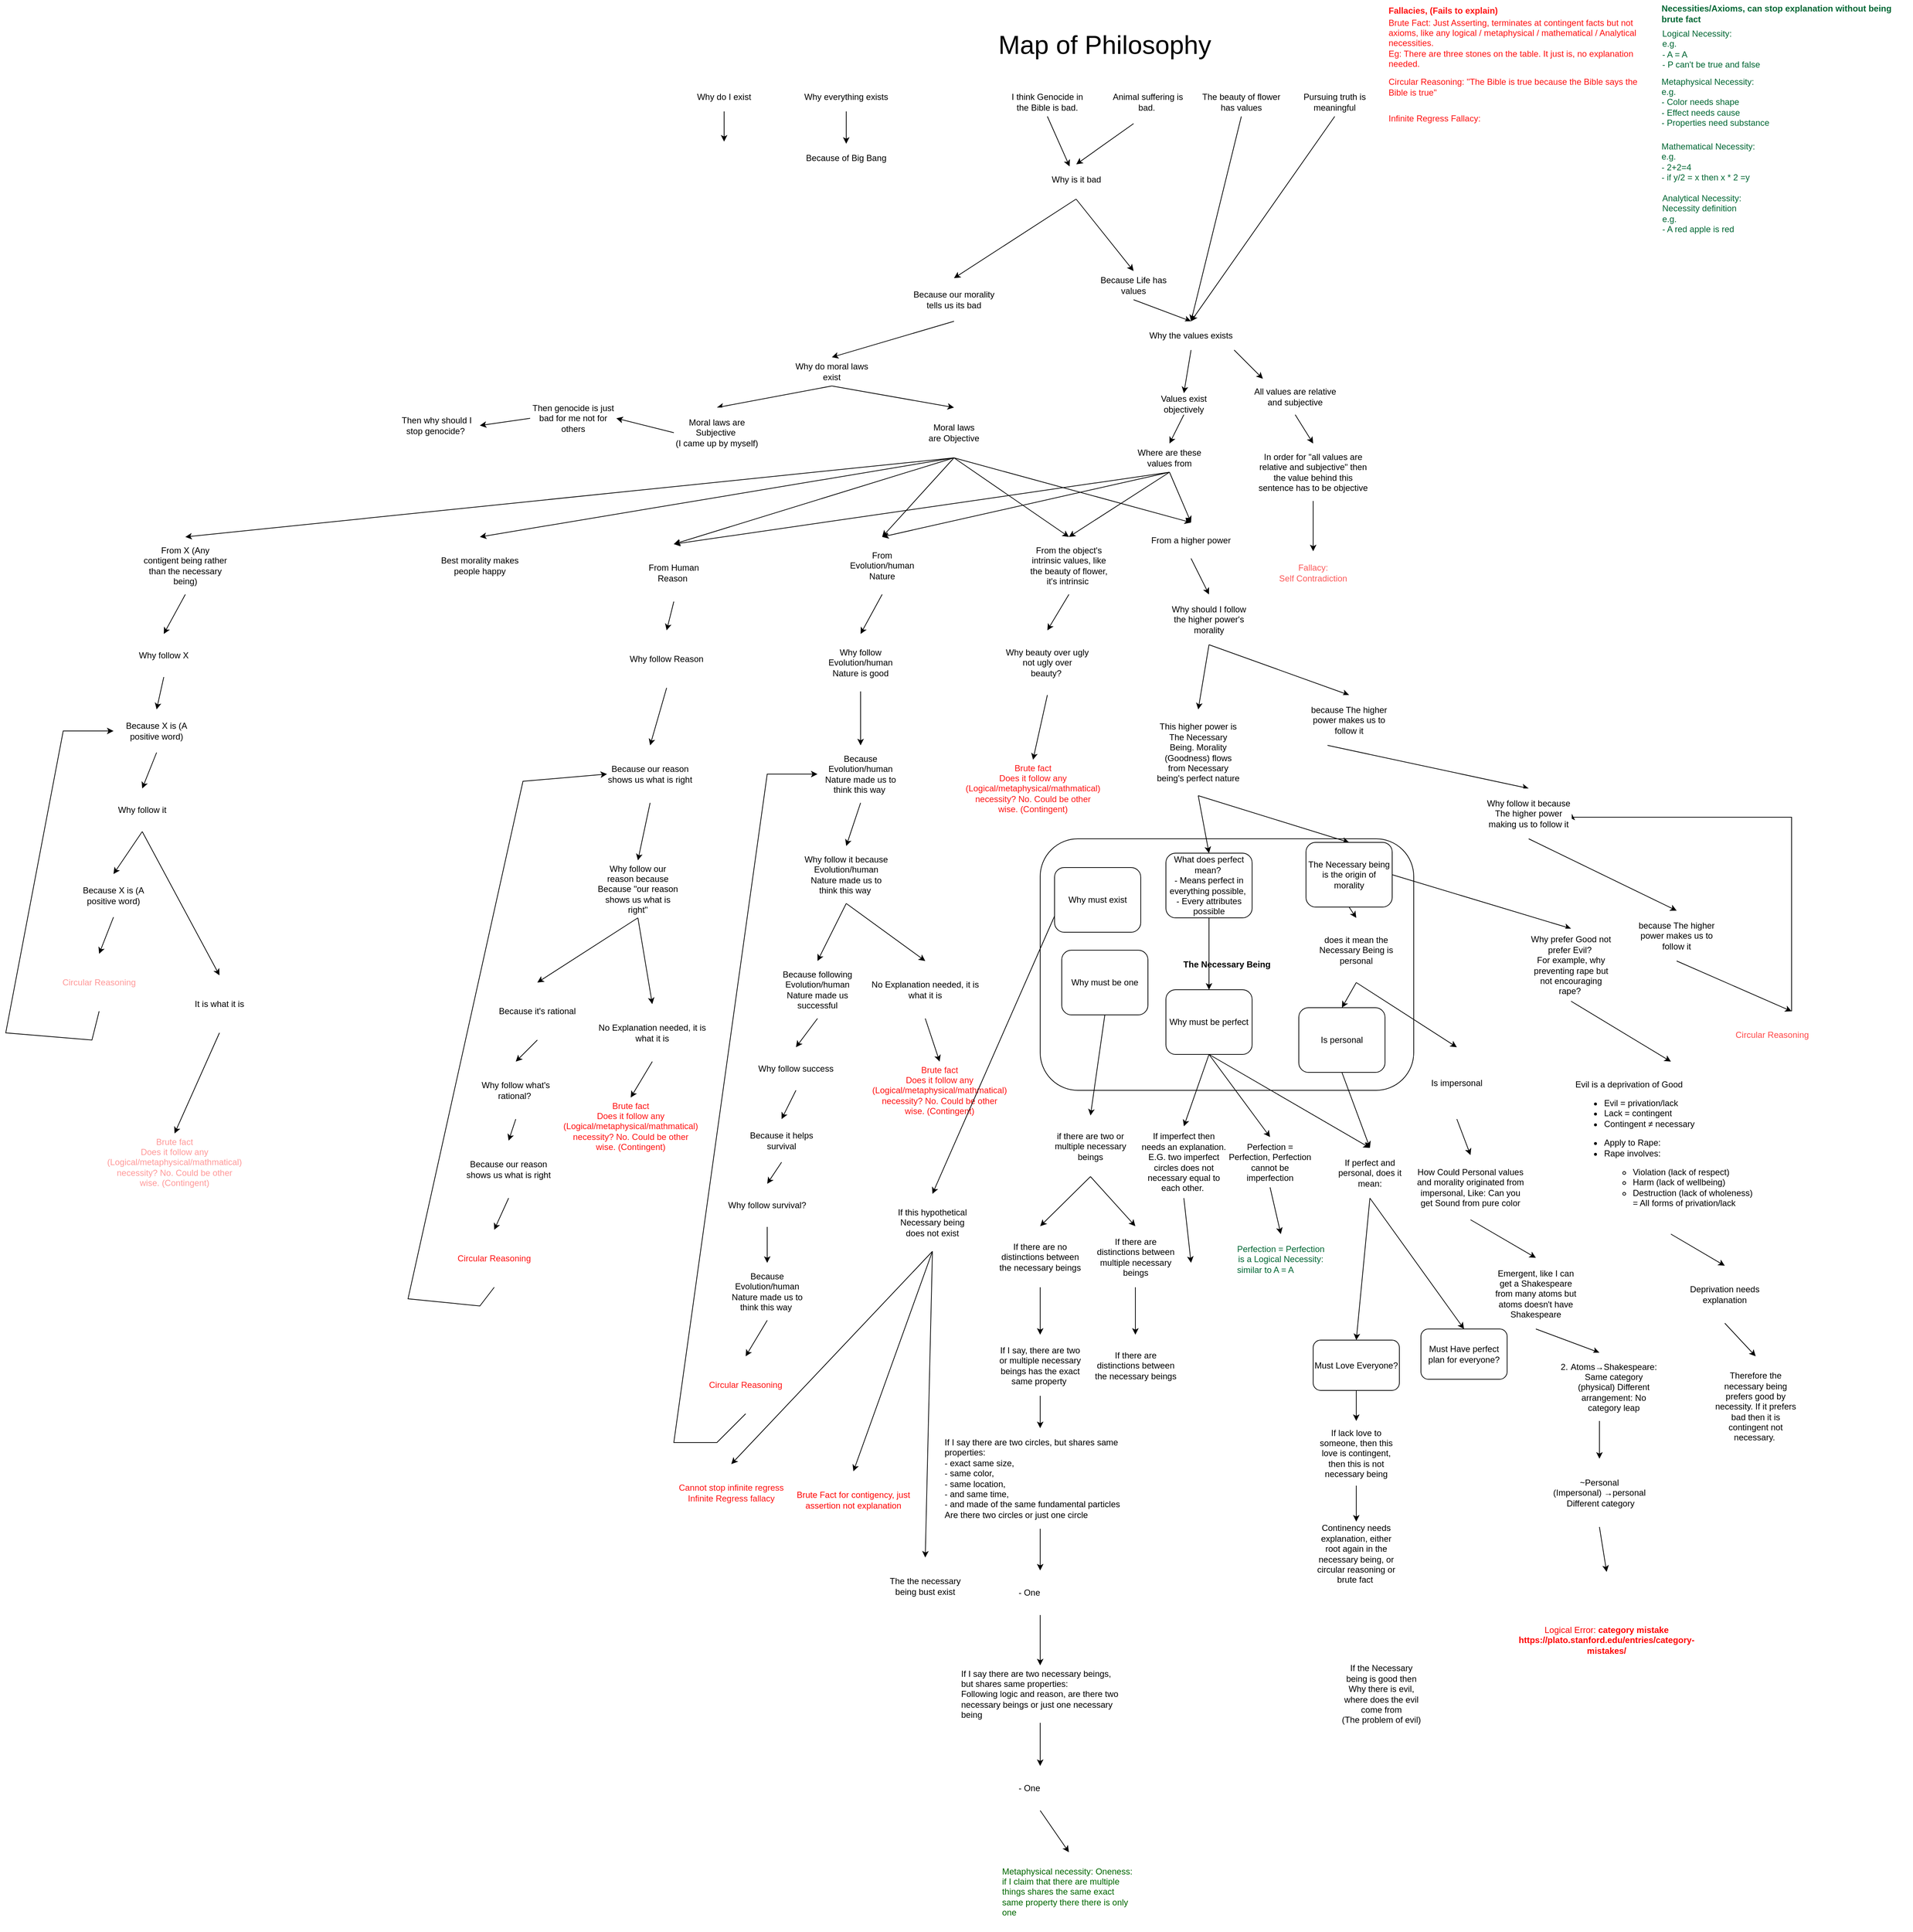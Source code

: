<mxfile version="25.0.0">
  <diagram id="C5RBs43oDa-KdzZeNtuy" name="Page-1">
    <mxGraphModel dx="3923" dy="1626" grid="1" gridSize="10" guides="1" tooltips="1" connect="1" arrows="1" fold="1" page="1" pageScale="1" pageWidth="827" pageHeight="1169" math="0" shadow="0">
      <root>
        <mxCell id="WIyWlLk6GJQsqaUBKTNV-0" />
        <mxCell id="WIyWlLk6GJQsqaUBKTNV-1" parent="WIyWlLk6GJQsqaUBKTNV-0" />
        <mxCell id="WIyWlLk6GJQsqaUBKTNV-6" value="Why is it bad" style="rhombus;html=1;shadow=0;fontFamily=Helvetica;fontSize=12;align=center;strokeWidth=1;spacing=6;spacingTop=-4;strokeColor=none;" parent="WIyWlLk6GJQsqaUBKTNV-1" vertex="1">
          <mxGeometry x="130" y="230" width="100" height="50" as="geometry" />
        </mxCell>
        <mxCell id="WIyWlLk6GJQsqaUBKTNV-7" value="Because our morality tells us its bad" style="rounded=1;whiteSpace=wrap;html=1;fontSize=12;glass=0;strokeWidth=1;shadow=0;strokeColor=none;" parent="WIyWlLk6GJQsqaUBKTNV-1" vertex="1">
          <mxGeometry x="-50" y="390" width="120" height="60" as="geometry" />
        </mxCell>
        <mxCell id="QD0f9zcT27Hbj5ne9ohG-0" value="I think Genocide in the Bible is bad." style="rounded=1;whiteSpace=wrap;html=1;fontSize=12;glass=0;strokeWidth=1;shadow=0;strokeColor=none;" parent="WIyWlLk6GJQsqaUBKTNV-1" vertex="1">
          <mxGeometry x="80" y="125" width="120" height="40" as="geometry" />
        </mxCell>
        <mxCell id="QD0f9zcT27Hbj5ne9ohG-2" value="Animal suffering is bad.&amp;nbsp;" style="rounded=1;whiteSpace=wrap;html=1;fontSize=12;glass=0;strokeWidth=1;shadow=0;strokeColor=none;" parent="WIyWlLk6GJQsqaUBKTNV-1" vertex="1">
          <mxGeometry x="220" y="125" width="120" height="40" as="geometry" />
        </mxCell>
        <mxCell id="QD0f9zcT27Hbj5ne9ohG-5" value="" style="endArrow=classic;html=1;rounded=0;entryX=0.502;entryY=0.032;entryDx=0;entryDy=0;entryPerimeter=0;" parent="WIyWlLk6GJQsqaUBKTNV-1" target="WIyWlLk6GJQsqaUBKTNV-6" edge="1">
          <mxGeometry width="50" height="50" relative="1" as="geometry">
            <mxPoint x="260" y="175" as="sourcePoint" />
            <mxPoint x="140" y="285" as="targetPoint" />
          </mxGeometry>
        </mxCell>
        <mxCell id="QD0f9zcT27Hbj5ne9ohG-6" value="&lt;font style=&quot;font-size: 36px;&quot;&gt;Map of Philosophy&lt;/font&gt;" style="text;html=1;align=center;verticalAlign=middle;whiteSpace=wrap;rounded=0;" parent="WIyWlLk6GJQsqaUBKTNV-1" vertex="1">
          <mxGeometry x="10" y="50" width="420" height="30" as="geometry" />
        </mxCell>
        <mxCell id="QD0f9zcT27Hbj5ne9ohG-8" value="Brute Fact: Just Asserting, terminates at contingent facts but not axioms, like any logical / metaphysical / mathematical / Analytical necessities.&amp;nbsp;&amp;nbsp;&lt;div&gt;Eg: There are three stones on the table. It just is, no explanation needed.&amp;nbsp;&amp;nbsp;&lt;/div&gt;" style="text;html=1;align=left;verticalAlign=middle;whiteSpace=wrap;rounded=0;fontColor=#FF1212;" parent="WIyWlLk6GJQsqaUBKTNV-1" vertex="1">
          <mxGeometry x="613" y="28" width="350" height="70" as="geometry" />
        </mxCell>
        <mxCell id="QD0f9zcT27Hbj5ne9ohG-10" value="" style="endArrow=classic;html=1;rounded=0;exitX=0.5;exitY=1;exitDx=0;exitDy=0;" parent="WIyWlLk6GJQsqaUBKTNV-1" source="QD0f9zcT27Hbj5ne9ohG-0" target="WIyWlLk6GJQsqaUBKTNV-6" edge="1">
          <mxGeometry width="50" height="50" relative="1" as="geometry">
            <mxPoint x="260" y="300" as="sourcePoint" />
            <mxPoint x="140" y="281" as="targetPoint" />
            <Array as="points" />
          </mxGeometry>
        </mxCell>
        <mxCell id="PPzZ9EKausJ6tj47_pqB-0" value="" style="endArrow=classic;html=1;rounded=0;exitX=0.5;exitY=1;exitDx=0;exitDy=0;entryX=0.5;entryY=0;entryDx=0;entryDy=0;" parent="WIyWlLk6GJQsqaUBKTNV-1" source="WIyWlLk6GJQsqaUBKTNV-6" target="PPzZ9EKausJ6tj47_pqB-1" edge="1">
          <mxGeometry width="50" height="50" relative="1" as="geometry">
            <mxPoint x="380" y="410" as="sourcePoint" />
            <mxPoint x="280" y="370" as="targetPoint" />
          </mxGeometry>
        </mxCell>
        <mxCell id="PPzZ9EKausJ6tj47_pqB-1" value="Because Life has values" style="rounded=1;whiteSpace=wrap;html=1;fontSize=12;glass=0;strokeWidth=1;shadow=0;strokeColor=none;" parent="WIyWlLk6GJQsqaUBKTNV-1" vertex="1">
          <mxGeometry x="200" y="380" width="120" height="40" as="geometry" />
        </mxCell>
        <mxCell id="PPzZ9EKausJ6tj47_pqB-2" value="" style="endArrow=classic;html=1;rounded=0;exitX=0.5;exitY=1;exitDx=0;exitDy=0;entryX=0.5;entryY=0;entryDx=0;entryDy=0;" parent="WIyWlLk6GJQsqaUBKTNV-1" source="WIyWlLk6GJQsqaUBKTNV-6" target="WIyWlLk6GJQsqaUBKTNV-7" edge="1">
          <mxGeometry width="50" height="50" relative="1" as="geometry">
            <mxPoint x="210" y="350" as="sourcePoint" />
            <mxPoint x="260" y="300" as="targetPoint" />
          </mxGeometry>
        </mxCell>
        <mxCell id="PPzZ9EKausJ6tj47_pqB-3" value="" style="endArrow=classic;html=1;rounded=0;exitX=0.5;exitY=1;exitDx=0;exitDy=0;entryX=0.5;entryY=0;entryDx=0;entryDy=0;" parent="WIyWlLk6GJQsqaUBKTNV-1" source="PPzZ9EKausJ6tj47_pqB-1" target="PPzZ9EKausJ6tj47_pqB-4" edge="1">
          <mxGeometry width="50" height="50" relative="1" as="geometry">
            <mxPoint x="250" y="350" as="sourcePoint" />
            <mxPoint x="410" y="440" as="targetPoint" />
          </mxGeometry>
        </mxCell>
        <mxCell id="PPzZ9EKausJ6tj47_pqB-4" value="Why the values exists" style="rounded=1;whiteSpace=wrap;html=1;fontSize=12;glass=0;strokeWidth=1;shadow=0;strokeColor=none;" parent="WIyWlLk6GJQsqaUBKTNV-1" vertex="1">
          <mxGeometry x="280" y="450" width="120" height="40" as="geometry" />
        </mxCell>
        <mxCell id="PPzZ9EKausJ6tj47_pqB-5" value="" style="endArrow=classic;html=1;rounded=0;exitX=1;exitY=1;exitDx=0;exitDy=0;" parent="WIyWlLk6GJQsqaUBKTNV-1" source="PPzZ9EKausJ6tj47_pqB-4" edge="1">
          <mxGeometry width="50" height="50" relative="1" as="geometry">
            <mxPoint x="380" y="490" as="sourcePoint" />
            <mxPoint x="440" y="530" as="targetPoint" />
          </mxGeometry>
        </mxCell>
        <mxCell id="PPzZ9EKausJ6tj47_pqB-6" value="Values exist objectively" style="rounded=1;whiteSpace=wrap;html=1;fontSize=12;glass=0;strokeWidth=1;shadow=0;strokeColor=none;" parent="WIyWlLk6GJQsqaUBKTNV-1" vertex="1">
          <mxGeometry x="270" y="550" width="120" height="30" as="geometry" />
        </mxCell>
        <mxCell id="PPzZ9EKausJ6tj47_pqB-8" value="&lt;div&gt;All values are relative and s&lt;span style=&quot;background-color: initial;&quot;&gt;ubjective&lt;/span&gt;&lt;/div&gt;" style="rounded=1;whiteSpace=wrap;html=1;fontSize=12;glass=0;strokeWidth=1;shadow=0;strokeColor=none;" parent="WIyWlLk6GJQsqaUBKTNV-1" vertex="1">
          <mxGeometry x="425" y="530" width="120" height="50" as="geometry" />
        </mxCell>
        <mxCell id="PPzZ9EKausJ6tj47_pqB-9" value="" style="endArrow=classic;html=1;rounded=0;exitX=0.5;exitY=1;exitDx=0;exitDy=0;entryX=0.5;entryY=0;entryDx=0;entryDy=0;" parent="WIyWlLk6GJQsqaUBKTNV-1" source="PPzZ9EKausJ6tj47_pqB-4" target="PPzZ9EKausJ6tj47_pqB-6" edge="1">
          <mxGeometry width="50" height="50" relative="1" as="geometry">
            <mxPoint x="390" y="500" as="sourcePoint" />
            <mxPoint x="440" y="450" as="targetPoint" />
          </mxGeometry>
        </mxCell>
        <mxCell id="PPzZ9EKausJ6tj47_pqB-11" value="" style="endArrow=classic;html=1;rounded=0;entryX=0.5;entryY=0;entryDx=0;entryDy=0;exitX=0.5;exitY=1;exitDx=0;exitDy=0;" parent="WIyWlLk6GJQsqaUBKTNV-1" source="PPzZ9EKausJ6tj47_pqB-8" target="PPzZ9EKausJ6tj47_pqB-12" edge="1">
          <mxGeometry width="50" height="50" relative="1" as="geometry">
            <mxPoint x="480" y="560" as="sourcePoint" />
            <mxPoint x="520" y="610" as="targetPoint" />
          </mxGeometry>
        </mxCell>
        <mxCell id="PPzZ9EKausJ6tj47_pqB-12" value="In order for &quot;all values are relative and subjective&quot; then the value behind this sentence has to be objective" style="rounded=1;whiteSpace=wrap;html=1;fontSize=12;glass=0;strokeWidth=1;shadow=0;strokeColor=none;" parent="WIyWlLk6GJQsqaUBKTNV-1" vertex="1">
          <mxGeometry x="430" y="620" width="160" height="80" as="geometry" />
        </mxCell>
        <mxCell id="PPzZ9EKausJ6tj47_pqB-13" value="" style="endArrow=classic;html=1;rounded=0;exitX=0.5;exitY=1;exitDx=0;exitDy=0;entryX=0.5;entryY=0;entryDx=0;entryDy=0;" parent="WIyWlLk6GJQsqaUBKTNV-1" source="PPzZ9EKausJ6tj47_pqB-12" target="PPzZ9EKausJ6tj47_pqB-14" edge="1">
          <mxGeometry width="50" height="50" relative="1" as="geometry">
            <mxPoint x="420" y="630" as="sourcePoint" />
            <mxPoint x="510" y="750" as="targetPoint" />
          </mxGeometry>
        </mxCell>
        <mxCell id="PPzZ9EKausJ6tj47_pqB-14" value="&lt;div&gt;Fallacy:&lt;/div&gt;Self Contradiction" style="rounded=1;whiteSpace=wrap;html=1;fontSize=12;glass=0;strokeWidth=1;shadow=0;strokeColor=none;fontColor=#fb5b5b;" parent="WIyWlLk6GJQsqaUBKTNV-1" vertex="1">
          <mxGeometry x="430" y="770" width="160" height="60" as="geometry" />
        </mxCell>
        <mxCell id="PPzZ9EKausJ6tj47_pqB-15" value="" style="endArrow=classic;html=1;rounded=0;entryX=0.5;entryY=0;entryDx=0;entryDy=0;exitX=0.5;exitY=1;exitDx=0;exitDy=0;" parent="WIyWlLk6GJQsqaUBKTNV-1" source="PPzZ9EKausJ6tj47_pqB-16" target="PPzZ9EKausJ6tj47_pqB-4" edge="1">
          <mxGeometry width="50" height="50" relative="1" as="geometry">
            <mxPoint x="450" y="400" as="sourcePoint" />
            <mxPoint x="360" y="420" as="targetPoint" />
          </mxGeometry>
        </mxCell>
        <mxCell id="PPzZ9EKausJ6tj47_pqB-16" value="The beauty of flower has values" style="rounded=1;whiteSpace=wrap;html=1;fontSize=12;glass=0;strokeWidth=1;shadow=0;strokeColor=none;" parent="WIyWlLk6GJQsqaUBKTNV-1" vertex="1">
          <mxGeometry x="350" y="125" width="120" height="40" as="geometry" />
        </mxCell>
        <mxCell id="PPzZ9EKausJ6tj47_pqB-17" value="Pursuing truth is meaningful" style="rounded=1;whiteSpace=wrap;html=1;fontSize=12;glass=0;strokeWidth=1;shadow=0;strokeColor=none;" parent="WIyWlLk6GJQsqaUBKTNV-1" vertex="1">
          <mxGeometry x="480" y="125" width="120" height="40" as="geometry" />
        </mxCell>
        <mxCell id="PPzZ9EKausJ6tj47_pqB-18" value="" style="endArrow=classic;html=1;rounded=0;entryX=0.5;entryY=0;entryDx=0;entryDy=0;exitX=0.5;exitY=1;exitDx=0;exitDy=0;" parent="WIyWlLk6GJQsqaUBKTNV-1" source="PPzZ9EKausJ6tj47_pqB-17" target="PPzZ9EKausJ6tj47_pqB-4" edge="1">
          <mxGeometry width="50" height="50" relative="1" as="geometry">
            <mxPoint x="310" y="470" as="sourcePoint" />
            <mxPoint x="360" y="420" as="targetPoint" />
          </mxGeometry>
        </mxCell>
        <mxCell id="PPzZ9EKausJ6tj47_pqB-19" value="" style="endArrow=classic;html=1;rounded=0;entryX=0.5;entryY=0;entryDx=0;entryDy=0;exitX=0.5;exitY=1;exitDx=0;exitDy=0;" parent="WIyWlLk6GJQsqaUBKTNV-1" source="PPzZ9EKausJ6tj47_pqB-26" target="PPzZ9EKausJ6tj47_pqB-20" edge="1">
          <mxGeometry width="50" height="50" relative="1" as="geometry">
            <mxPoint x="320" y="660" as="sourcePoint" />
            <mxPoint x="330" y="640" as="targetPoint" />
          </mxGeometry>
        </mxCell>
        <mxCell id="PPzZ9EKausJ6tj47_pqB-20" value="From a higher power" style="rounded=1;whiteSpace=wrap;html=1;fontSize=12;glass=0;strokeWidth=1;shadow=0;strokeColor=none;" parent="WIyWlLk6GJQsqaUBKTNV-1" vertex="1">
          <mxGeometry x="280" y="730" width="120" height="50" as="geometry" />
        </mxCell>
        <mxCell id="PPzZ9EKausJ6tj47_pqB-23" value="" style="endArrow=classic;html=1;rounded=0;entryX=0.5;entryY=0;entryDx=0;entryDy=0;exitX=0.5;exitY=1;exitDx=0;exitDy=0;" parent="WIyWlLk6GJQsqaUBKTNV-1" source="PPzZ9EKausJ6tj47_pqB-26" target="PPzZ9EKausJ6tj47_pqB-24" edge="1">
          <mxGeometry width="50" height="50" relative="1" as="geometry">
            <mxPoint x="230" y="640" as="sourcePoint" />
            <mxPoint x="220" y="630" as="targetPoint" />
          </mxGeometry>
        </mxCell>
        <mxCell id="PPzZ9EKausJ6tj47_pqB-24" value="From the object&#39;s intrinsic values, like the beauty of flower, it&#39;s intrinsic&amp;nbsp;" style="rounded=1;whiteSpace=wrap;html=1;fontSize=12;glass=0;strokeWidth=1;shadow=0;strokeColor=none;" parent="WIyWlLk6GJQsqaUBKTNV-1" vertex="1">
          <mxGeometry x="110" y="750" width="120" height="80" as="geometry" />
        </mxCell>
        <mxCell id="PPzZ9EKausJ6tj47_pqB-26" value="Where are these values from" style="rounded=1;whiteSpace=wrap;html=1;fontSize=12;glass=0;strokeWidth=1;shadow=0;strokeColor=none;" parent="WIyWlLk6GJQsqaUBKTNV-1" vertex="1">
          <mxGeometry x="250" y="620" width="120" height="40" as="geometry" />
        </mxCell>
        <mxCell id="PPzZ9EKausJ6tj47_pqB-27" value="" style="endArrow=classic;html=1;rounded=0;exitX=0.5;exitY=1;exitDx=0;exitDy=0;entryX=0.5;entryY=0;entryDx=0;entryDy=0;" parent="WIyWlLk6GJQsqaUBKTNV-1" source="PPzZ9EKausJ6tj47_pqB-6" target="PPzZ9EKausJ6tj47_pqB-26" edge="1">
          <mxGeometry width="50" height="50" relative="1" as="geometry">
            <mxPoint x="350" y="500" as="sourcePoint" />
            <mxPoint x="340" y="560" as="targetPoint" />
          </mxGeometry>
        </mxCell>
        <mxCell id="PPzZ9EKausJ6tj47_pqB-29" value="This higher power is The Necessary Being. Morality (Goodness) flows from Necessary being&#39;s perfect nature" style="rounded=1;whiteSpace=wrap;html=1;fontSize=12;glass=0;strokeWidth=1;shadow=0;strokeColor=none;" parent="WIyWlLk6GJQsqaUBKTNV-1" vertex="1">
          <mxGeometry x="290" y="990" width="120" height="120" as="geometry" />
        </mxCell>
        <mxCell id="PPzZ9EKausJ6tj47_pqB-30" value="Why should I follow the higher power&#39;s morality" style="rounded=1;whiteSpace=wrap;html=1;fontSize=12;glass=0;strokeWidth=1;shadow=0;strokeColor=none;" parent="WIyWlLk6GJQsqaUBKTNV-1" vertex="1">
          <mxGeometry x="305" y="830" width="120" height="70" as="geometry" />
        </mxCell>
        <mxCell id="PPzZ9EKausJ6tj47_pqB-32" value="" style="endArrow=classic;html=1;rounded=0;entryX=0.5;entryY=0;entryDx=0;entryDy=0;exitX=0.5;exitY=1;exitDx=0;exitDy=0;" parent="WIyWlLk6GJQsqaUBKTNV-1" source="PPzZ9EKausJ6tj47_pqB-30" target="PPzZ9EKausJ6tj47_pqB-29" edge="1">
          <mxGeometry width="50" height="50" relative="1" as="geometry">
            <mxPoint x="350" y="850" as="sourcePoint" />
            <mxPoint x="400" y="800" as="targetPoint" />
          </mxGeometry>
        </mxCell>
        <mxCell id="PPzZ9EKausJ6tj47_pqB-33" value="&lt;b&gt;The Necessary Being&lt;/b&gt;" style="rounded=1;whiteSpace=wrap;html=1;fontSize=12;glass=0;strokeWidth=1;shadow=0;strokeColor=default;align=center;" parent="WIyWlLk6GJQsqaUBKTNV-1" vertex="1">
          <mxGeometry x="130" y="1170" width="520" height="350" as="geometry" />
        </mxCell>
        <mxCell id="PPzZ9EKausJ6tj47_pqB-34" value="" style="endArrow=classic;html=1;rounded=0;exitX=0.5;exitY=1;exitDx=0;exitDy=0;entryX=0.5;entryY=0;entryDx=0;entryDy=0;" parent="WIyWlLk6GJQsqaUBKTNV-1" source="PPzZ9EKausJ6tj47_pqB-29" target="ZLIjozgTDZ2RWZ3KY44F-0" edge="1">
          <mxGeometry width="50" height="50" relative="1" as="geometry">
            <mxPoint x="430" y="960" as="sourcePoint" />
            <mxPoint x="480" y="910" as="targetPoint" />
          </mxGeometry>
        </mxCell>
        <mxCell id="PPzZ9EKausJ6tj47_pqB-35" value="Fallacies, (Fails to explain)" style="text;html=1;align=left;verticalAlign=middle;whiteSpace=wrap;rounded=0;fontColor=#FF1212;fontStyle=1" parent="WIyWlLk6GJQsqaUBKTNV-1" vertex="1">
          <mxGeometry x="613" y="3" width="237" height="30" as="geometry" />
        </mxCell>
        <mxCell id="PPzZ9EKausJ6tj47_pqB-36" value="&lt;div&gt;If the Necessary being is good then&lt;/div&gt;Why there is evil, where does the evil come from&lt;div&gt;(The problem of evil)&lt;/div&gt;" style="rounded=1;whiteSpace=wrap;html=1;fontSize=12;glass=0;strokeWidth=1;shadow=0;strokeColor=none;" parent="WIyWlLk6GJQsqaUBKTNV-1" vertex="1">
          <mxGeometry x="545" y="2305" width="120" height="110" as="geometry" />
        </mxCell>
        <mxCell id="PPzZ9EKausJ6tj47_pqB-37" value="" style="endArrow=classic;html=1;rounded=0;exitX=0.5;exitY=1;exitDx=0;exitDy=0;entryX=0.5;entryY=0;entryDx=0;entryDy=0;" parent="WIyWlLk6GJQsqaUBKTNV-1" source="ZLIjozgTDZ2RWZ3KY44F-1" target="ZLIjozgTDZ2RWZ3KY44F-10" edge="1">
          <mxGeometry width="50" height="50" relative="1" as="geometry">
            <mxPoint x="350" y="1550" as="sourcePoint" />
            <mxPoint x="210" y="1550" as="targetPoint" />
          </mxGeometry>
        </mxCell>
        <mxCell id="PPzZ9EKausJ6tj47_pqB-40" value="" style="endArrow=classic;html=1;rounded=0;exitX=0.5;exitY=1;exitDx=0;exitDy=0;entryX=0.5;entryY=0;entryDx=0;entryDy=0;" parent="WIyWlLk6GJQsqaUBKTNV-1" source="PPzZ9EKausJ6tj47_pqB-24" target="PPzZ9EKausJ6tj47_pqB-41" edge="1">
          <mxGeometry width="50" height="50" relative="1" as="geometry">
            <mxPoint x="330" y="830" as="sourcePoint" />
            <mxPoint x="180" y="820" as="targetPoint" />
          </mxGeometry>
        </mxCell>
        <mxCell id="PPzZ9EKausJ6tj47_pqB-41" value="Why beauty over ugly not ugly over beauty?&amp;nbsp;" style="rounded=1;whiteSpace=wrap;html=1;fontSize=12;glass=0;strokeWidth=1;shadow=0;strokeColor=none;" parent="WIyWlLk6GJQsqaUBKTNV-1" vertex="1">
          <mxGeometry x="80" y="880" width="120" height="90" as="geometry" />
        </mxCell>
        <mxCell id="PPzZ9EKausJ6tj47_pqB-42" value="Brute fact&lt;div&gt;Does it follow any (Logical/metaphysical/mathmatical) necessity? No. Could be other wise. (Contingent)&lt;/div&gt;" style="rounded=1;whiteSpace=wrap;html=1;fontSize=12;glass=0;strokeWidth=1;shadow=0;strokeColor=none;fontColor=#FF1212;" parent="WIyWlLk6GJQsqaUBKTNV-1" vertex="1">
          <mxGeometry x="40" y="1060" width="160" height="80" as="geometry" />
        </mxCell>
        <mxCell id="PPzZ9EKausJ6tj47_pqB-44" value="" style="endArrow=classic;html=1;rounded=0;exitX=0.5;exitY=1;exitDx=0;exitDy=0;entryX=0.5;entryY=0;entryDx=0;entryDy=0;" parent="WIyWlLk6GJQsqaUBKTNV-1" source="PPzZ9EKausJ6tj47_pqB-41" target="PPzZ9EKausJ6tj47_pqB-42" edge="1">
          <mxGeometry width="50" height="50" relative="1" as="geometry">
            <mxPoint x="190" y="785" as="sourcePoint" />
            <mxPoint x="190" y="830" as="targetPoint" />
          </mxGeometry>
        </mxCell>
        <mxCell id="PPzZ9EKausJ6tj47_pqB-45" value="Why do moral laws exist" style="rounded=1;whiteSpace=wrap;html=1;fontSize=12;glass=0;strokeWidth=1;shadow=0;strokeColor=none;" parent="WIyWlLk6GJQsqaUBKTNV-1" vertex="1">
          <mxGeometry x="-220" y="500" width="120" height="40" as="geometry" />
        </mxCell>
        <mxCell id="PPzZ9EKausJ6tj47_pqB-46" value="From Evolution/human Nature" style="rounded=1;whiteSpace=wrap;html=1;fontSize=12;glass=0;strokeWidth=1;shadow=0;strokeColor=none;" parent="WIyWlLk6GJQsqaUBKTNV-1" vertex="1">
          <mxGeometry x="-150" y="750" width="120" height="80" as="geometry" />
        </mxCell>
        <mxCell id="PPzZ9EKausJ6tj47_pqB-47" value="From Human Reason&amp;nbsp;" style="rounded=1;whiteSpace=wrap;html=1;fontSize=12;glass=0;strokeWidth=1;shadow=0;strokeColor=none;" parent="WIyWlLk6GJQsqaUBKTNV-1" vertex="1">
          <mxGeometry x="-440" y="760" width="120" height="80" as="geometry" />
        </mxCell>
        <mxCell id="PPzZ9EKausJ6tj47_pqB-48" value="" style="endArrow=classic;html=1;rounded=0;exitX=0.5;exitY=1;exitDx=0;exitDy=0;entryX=0.5;entryY=0;entryDx=0;entryDy=0;" parent="WIyWlLk6GJQsqaUBKTNV-1" source="WIyWlLk6GJQsqaUBKTNV-7" target="PPzZ9EKausJ6tj47_pqB-45" edge="1">
          <mxGeometry width="50" height="50" relative="1" as="geometry">
            <mxPoint x="100" y="660" as="sourcePoint" />
            <mxPoint x="150" y="610" as="targetPoint" />
          </mxGeometry>
        </mxCell>
        <mxCell id="PPzZ9EKausJ6tj47_pqB-49" value="" style="endArrow=classic;html=1;rounded=0;exitX=0.5;exitY=1;exitDx=0;exitDy=0;entryX=0.5;entryY=0;entryDx=0;entryDy=0;" parent="WIyWlLk6GJQsqaUBKTNV-1" source="PPzZ9EKausJ6tj47_pqB-45" target="PPzZ9EKausJ6tj47_pqB-50" edge="1">
          <mxGeometry width="50" height="50" relative="1" as="geometry">
            <mxPoint x="110" y="680" as="sourcePoint" />
            <mxPoint x="-190" y="570" as="targetPoint" />
          </mxGeometry>
        </mxCell>
        <mxCell id="PPzZ9EKausJ6tj47_pqB-50" value="Moral laws are Subjective&amp;nbsp;&lt;div&gt;(I&amp;nbsp;came up by myself)&lt;/div&gt;" style="rounded=1;whiteSpace=wrap;html=1;fontSize=12;glass=0;strokeWidth=1;shadow=0;strokeColor=none;" parent="WIyWlLk6GJQsqaUBKTNV-1" vertex="1">
          <mxGeometry x="-380" y="570" width="120" height="70" as="geometry" />
        </mxCell>
        <mxCell id="PPzZ9EKausJ6tj47_pqB-51" value="Moral laws are&amp;nbsp;&lt;span style=&quot;background-color: initial;&quot;&gt;Objective&lt;/span&gt;" style="rounded=1;whiteSpace=wrap;html=1;fontSize=12;glass=0;strokeWidth=1;shadow=0;strokeColor=none;" parent="WIyWlLk6GJQsqaUBKTNV-1" vertex="1">
          <mxGeometry x="-50" y="570" width="120" height="70" as="geometry" />
        </mxCell>
        <mxCell id="PPzZ9EKausJ6tj47_pqB-53" value="" style="endArrow=classic;html=1;rounded=0;exitX=0.5;exitY=1;exitDx=0;exitDy=0;entryX=0.5;entryY=0;entryDx=0;entryDy=0;" parent="WIyWlLk6GJQsqaUBKTNV-1" source="PPzZ9EKausJ6tj47_pqB-45" target="PPzZ9EKausJ6tj47_pqB-51" edge="1">
          <mxGeometry width="50" height="50" relative="1" as="geometry">
            <mxPoint x="60" y="590" as="sourcePoint" />
            <mxPoint x="110" y="540" as="targetPoint" />
          </mxGeometry>
        </mxCell>
        <mxCell id="PPzZ9EKausJ6tj47_pqB-56" value="" style="endArrow=classic;html=1;rounded=0;exitX=0.5;exitY=1;exitDx=0;exitDy=0;entryX=0.5;entryY=0;entryDx=0;entryDy=0;" parent="WIyWlLk6GJQsqaUBKTNV-1" source="PPzZ9EKausJ6tj47_pqB-51" target="PPzZ9EKausJ6tj47_pqB-46" edge="1">
          <mxGeometry width="50" height="50" relative="1" as="geometry">
            <mxPoint x="70" y="710" as="sourcePoint" />
            <mxPoint x="120" y="660" as="targetPoint" />
          </mxGeometry>
        </mxCell>
        <mxCell id="PPzZ9EKausJ6tj47_pqB-57" value="" style="endArrow=classic;html=1;rounded=0;exitX=0.5;exitY=1;exitDx=0;exitDy=0;entryX=0.5;entryY=0;entryDx=0;entryDy=0;" parent="WIyWlLk6GJQsqaUBKTNV-1" source="PPzZ9EKausJ6tj47_pqB-20" target="PPzZ9EKausJ6tj47_pqB-30" edge="1">
          <mxGeometry width="50" height="50" relative="1" as="geometry">
            <mxPoint x="70" y="710" as="sourcePoint" />
            <mxPoint x="120" y="660" as="targetPoint" />
          </mxGeometry>
        </mxCell>
        <mxCell id="PPzZ9EKausJ6tj47_pqB-58" value="" style="endArrow=classic;html=1;rounded=0;exitX=0.5;exitY=1;exitDx=0;exitDy=0;entryX=0.5;entryY=0;entryDx=0;entryDy=0;" parent="WIyWlLk6GJQsqaUBKTNV-1" source="PPzZ9EKausJ6tj47_pqB-51" target="PPzZ9EKausJ6tj47_pqB-47" edge="1">
          <mxGeometry width="50" height="50" relative="1" as="geometry">
            <mxPoint x="-170" y="680" as="sourcePoint" />
            <mxPoint x="-70" y="630" as="targetPoint" />
          </mxGeometry>
        </mxCell>
        <mxCell id="PPzZ9EKausJ6tj47_pqB-59" value="" style="endArrow=classic;html=1;rounded=0;exitX=0.5;exitY=1;exitDx=0;exitDy=0;entryX=0.5;entryY=0;entryDx=0;entryDy=0;" parent="WIyWlLk6GJQsqaUBKTNV-1" source="PPzZ9EKausJ6tj47_pqB-26" target="PPzZ9EKausJ6tj47_pqB-47" edge="1">
          <mxGeometry width="50" height="50" relative="1" as="geometry">
            <mxPoint x="140" y="680" as="sourcePoint" />
            <mxPoint x="-140" y="700" as="targetPoint" />
          </mxGeometry>
        </mxCell>
        <mxCell id="PPzZ9EKausJ6tj47_pqB-60" value="" style="endArrow=classic;html=1;rounded=0;exitX=0.5;exitY=1;exitDx=0;exitDy=0;entryX=0.5;entryY=0;entryDx=0;entryDy=0;" parent="WIyWlLk6GJQsqaUBKTNV-1" source="PPzZ9EKausJ6tj47_pqB-26" target="PPzZ9EKausJ6tj47_pqB-46" edge="1">
          <mxGeometry width="50" height="50" relative="1" as="geometry">
            <mxPoint x="60" y="670" as="sourcePoint" />
            <mxPoint x="110" y="620" as="targetPoint" />
          </mxGeometry>
        </mxCell>
        <mxCell id="PPzZ9EKausJ6tj47_pqB-61" value="" style="endArrow=classic;html=1;rounded=0;entryX=0.5;entryY=0;entryDx=0;entryDy=0;" parent="WIyWlLk6GJQsqaUBKTNV-1" target="PPzZ9EKausJ6tj47_pqB-24" edge="1">
          <mxGeometry width="50" height="50" relative="1" as="geometry">
            <mxPoint x="10" y="640" as="sourcePoint" />
            <mxPoint x="110" y="620" as="targetPoint" />
          </mxGeometry>
        </mxCell>
        <mxCell id="PPzZ9EKausJ6tj47_pqB-62" value="" style="endArrow=classic;html=1;rounded=0;exitX=0.5;exitY=1;exitDx=0;exitDy=0;entryX=0.5;entryY=0;entryDx=0;entryDy=0;" parent="WIyWlLk6GJQsqaUBKTNV-1" source="PPzZ9EKausJ6tj47_pqB-30" target="PPzZ9EKausJ6tj47_pqB-63" edge="1">
          <mxGeometry width="50" height="50" relative="1" as="geometry">
            <mxPoint x="360" y="940" as="sourcePoint" />
            <mxPoint x="520" y="940" as="targetPoint" />
          </mxGeometry>
        </mxCell>
        <mxCell id="PPzZ9EKausJ6tj47_pqB-63" value="because The higher power makes us to follow it" style="rounded=1;whiteSpace=wrap;html=1;fontSize=12;glass=0;strokeWidth=1;shadow=0;strokeColor=none;" parent="WIyWlLk6GJQsqaUBKTNV-1" vertex="1">
          <mxGeometry x="500" y="970" width="120" height="70" as="geometry" />
        </mxCell>
        <mxCell id="PPzZ9EKausJ6tj47_pqB-64" value="" style="endArrow=classic;html=1;rounded=0;exitX=0.25;exitY=1;exitDx=0;exitDy=0;entryX=0.5;entryY=0;entryDx=0;entryDy=0;" parent="WIyWlLk6GJQsqaUBKTNV-1" source="PPzZ9EKausJ6tj47_pqB-63" target="U7u54B4pJAySY7Ac1LAJ-14" edge="1">
          <mxGeometry width="50" height="50" relative="1" as="geometry">
            <mxPoint x="380" y="1040" as="sourcePoint" />
            <mxPoint x="660" y="1070" as="targetPoint" />
          </mxGeometry>
        </mxCell>
        <mxCell id="PPzZ9EKausJ6tj47_pqB-67" style="edgeStyle=orthogonalEdgeStyle;rounded=0;orthogonalLoop=1;jettySize=auto;html=1;entryX=1;entryY=0.5;entryDx=0;entryDy=0;exitX=0.5;exitY=0;exitDx=0;exitDy=0;" parent="WIyWlLk6GJQsqaUBKTNV-1" source="PPzZ9EKausJ6tj47_pqB-65" target="U7u54B4pJAySY7Ac1LAJ-14" edge="1">
          <mxGeometry relative="1" as="geometry">
            <Array as="points">
              <mxPoint x="980" y="1140" />
              <mxPoint x="740" y="1140" />
            </Array>
            <mxPoint x="790" y="1140" as="targetPoint" />
          </mxGeometry>
        </mxCell>
        <mxCell id="PPzZ9EKausJ6tj47_pqB-65" value="&lt;font color=&quot;#ff4747&quot;&gt;Circular Reasoning&lt;/font&gt;&lt;div&gt;&lt;br&gt;&lt;/div&gt;" style="rounded=1;whiteSpace=wrap;html=1;fontSize=12;glass=0;strokeWidth=1;shadow=0;strokeColor=none;align=left;" parent="WIyWlLk6GJQsqaUBKTNV-1" vertex="1">
          <mxGeometry x="1096" y="1410" width="160" height="80" as="geometry" />
        </mxCell>
        <mxCell id="PPzZ9EKausJ6tj47_pqB-68" value="Best morality makes people happy" style="rounded=1;whiteSpace=wrap;html=1;fontSize=12;glass=0;strokeWidth=1;shadow=0;strokeColor=none;" parent="WIyWlLk6GJQsqaUBKTNV-1" vertex="1">
          <mxGeometry x="-710" y="750" width="120" height="80" as="geometry" />
        </mxCell>
        <mxCell id="PPzZ9EKausJ6tj47_pqB-69" value="" style="endArrow=classic;html=1;rounded=0;entryX=0.5;entryY=0;entryDx=0;entryDy=0;exitX=1;exitY=0.5;exitDx=0;exitDy=0;" parent="WIyWlLk6GJQsqaUBKTNV-1" source="ZLIjozgTDZ2RWZ3KY44F-0" target="PPzZ9EKausJ6tj47_pqB-70" edge="1">
          <mxGeometry width="50" height="50" relative="1" as="geometry">
            <mxPoint x="730" y="1250" as="sourcePoint" />
            <mxPoint x="616" y="1110" as="targetPoint" />
          </mxGeometry>
        </mxCell>
        <mxCell id="PPzZ9EKausJ6tj47_pqB-70" value="Why prefer Good not prefer Evil?&amp;nbsp;&lt;br&gt;For example, why preventing rape but not encouraging rape?&amp;nbsp;" style="rounded=1;whiteSpace=wrap;html=1;fontSize=12;glass=0;strokeWidth=1;shadow=0;strokeColor=none;" parent="WIyWlLk6GJQsqaUBKTNV-1" vertex="1">
          <mxGeometry x="809" y="1295" width="120" height="101" as="geometry" />
        </mxCell>
        <mxCell id="PPzZ9EKausJ6tj47_pqB-72" value="" style="endArrow=classic;html=1;rounded=0;exitX=0.5;exitY=1;exitDx=0;exitDy=0;entryX=0.5;entryY=0;entryDx=0;entryDy=0;" parent="WIyWlLk6GJQsqaUBKTNV-1" source="PPzZ9EKausJ6tj47_pqB-70" target="PPzZ9EKausJ6tj47_pqB-73" edge="1">
          <mxGeometry width="50" height="50" relative="1" as="geometry">
            <mxPoint x="636" y="1480" as="sourcePoint" />
            <mxPoint x="716" y="1510" as="targetPoint" />
          </mxGeometry>
        </mxCell>
        <mxCell id="PPzZ9EKausJ6tj47_pqB-73" value="Evil is a deprivation of Good&lt;br&gt;&lt;ul depth=&quot;0&quot; class=&quot;-mt-1 list-disc space-y-2 pl-8&quot;&gt;&lt;li class=&quot;whitespace-normal break-words&quot;&gt;Evil = privation/lack&lt;/li&gt;&lt;li class=&quot;whitespace-normal break-words&quot;&gt;Lack = contingent&lt;/li&gt;&lt;li class=&quot;whitespace-normal break-words&quot;&gt;Contingent ≠ necessary&lt;/li&gt;&lt;/ul&gt;&lt;ul depth=&quot;0&quot; class=&quot;-mt-1 list-disc space-y-2 pl-8&quot;&gt;&lt;li class=&quot;whitespace-normal break-words&quot;&gt;Apply to Rape:&lt;/li&gt;&lt;li class=&quot;whitespace-normal break-words&quot;&gt;Rape involves:&lt;/li&gt;&lt;/ul&gt;&lt;ul depth=&quot;0&quot; class=&quot;-mt-1 list-disc space-y-2 pl-8&quot;&gt;&lt;ul&gt;&lt;li class=&quot;whitespace-normal break-words&quot;&gt;Violation (lack of respect)&lt;/li&gt;&lt;/ul&gt;&lt;ul&gt;&lt;li class=&quot;whitespace-normal break-words&quot;&gt;Harm (lack of wellbeing)&lt;/li&gt;&lt;/ul&gt;&lt;ul&gt;&lt;li class=&quot;whitespace-normal break-words&quot;&gt;Destruction (lack of wholeness)&lt;br&gt;= All forms of privation/lack&lt;/li&gt;&lt;/ul&gt;&lt;/ul&gt;" style="rounded=1;whiteSpace=wrap;html=1;fontSize=12;glass=0;strokeWidth=1;shadow=0;strokeColor=none;align=left;" parent="WIyWlLk6GJQsqaUBKTNV-1" vertex="1">
          <mxGeometry x="873" y="1480" width="270" height="240" as="geometry" />
        </mxCell>
        <mxCell id="PPzZ9EKausJ6tj47_pqB-74" value="" style="endArrow=classic;html=1;rounded=0;exitX=0.5;exitY=1;exitDx=0;exitDy=0;entryX=0.5;entryY=0;entryDx=0;entryDy=0;" parent="WIyWlLk6GJQsqaUBKTNV-1" source="PPzZ9EKausJ6tj47_pqB-46" target="PPzZ9EKausJ6tj47_pqB-75" edge="1">
          <mxGeometry width="50" height="50" relative="1" as="geometry">
            <mxPoint x="10" y="860" as="sourcePoint" />
            <mxPoint x="-110" y="890" as="targetPoint" />
          </mxGeometry>
        </mxCell>
        <mxCell id="PPzZ9EKausJ6tj47_pqB-75" value="Why follow Evolution/human Nature is good" style="rounded=1;whiteSpace=wrap;html=1;fontSize=12;glass=0;strokeWidth=1;shadow=0;strokeColor=none;" parent="WIyWlLk6GJQsqaUBKTNV-1" vertex="1">
          <mxGeometry x="-180" y="885" width="120" height="80" as="geometry" />
        </mxCell>
        <mxCell id="P64QPKIvVIQDgWqysjwf-0" value="Circular Reasoning: &quot;The Bible is true because the Bible says the Bible is true&quot;" style="text;html=1;align=left;verticalAlign=middle;whiteSpace=wrap;rounded=0;fontColor=#FF1212;" parent="WIyWlLk6GJQsqaUBKTNV-1" vertex="1">
          <mxGeometry x="613" y="103" width="350" height="42" as="geometry" />
        </mxCell>
        <mxCell id="P64QPKIvVIQDgWqysjwf-1" value="Infinite Regress Fallacy:&amp;nbsp;" style="text;html=1;align=left;verticalAlign=middle;whiteSpace=wrap;rounded=0;fontColor=#FF1212;" parent="WIyWlLk6GJQsqaUBKTNV-1" vertex="1">
          <mxGeometry x="613" y="147" width="350" height="42" as="geometry" />
        </mxCell>
        <mxCell id="P64QPKIvVIQDgWqysjwf-2" value="&lt;font&gt;Necessities/Axioms, can stop explanation without being brute fact&lt;/font&gt;" style="text;html=1;align=left;verticalAlign=middle;whiteSpace=wrap;rounded=0;fontColor=#006633;fontStyle=1" parent="WIyWlLk6GJQsqaUBKTNV-1" vertex="1">
          <mxGeometry x="993" y="3" width="337" height="37" as="geometry" />
        </mxCell>
        <mxCell id="P64QPKIvVIQDgWqysjwf-3" value="&lt;font&gt;Logical Necessity:&lt;br&gt;&lt;/font&gt;&lt;div&gt;&lt;font&gt;&lt;div&gt;e.g.&lt;/div&gt;&lt;div&gt;- A = A&lt;/div&gt;&lt;div&gt;- P can&#39;t be true and false&lt;/div&gt;&lt;/font&gt;&lt;/div&gt;" style="text;html=1;align=left;verticalAlign=middle;whiteSpace=wrap;rounded=0;fontColor=#006633;" parent="WIyWlLk6GJQsqaUBKTNV-1" vertex="1">
          <mxGeometry x="994" y="46" width="350" height="50" as="geometry" />
        </mxCell>
        <mxCell id="P64QPKIvVIQDgWqysjwf-4" value="&lt;div&gt;&lt;font&gt;Metaphysical Necessity:&lt;/font&gt;&lt;/div&gt;&lt;div&gt;&lt;font&gt;e.g.&lt;/font&gt;&lt;/div&gt;&lt;div&gt;&lt;font&gt;-&amp;nbsp;&lt;span style=&quot;background-color: initial;&quot;&gt;Color needs shape&lt;/span&gt;&lt;br&gt;&lt;/font&gt;&lt;/div&gt;&lt;div&gt;&lt;font&gt;- Effect needs cause&lt;/font&gt;&lt;/div&gt;&lt;div&gt;&lt;font&gt;- Properties need substance&lt;/font&gt;&lt;/div&gt;" style="text;html=1;align=left;verticalAlign=middle;whiteSpace=wrap;rounded=0;fontColor=#006633;" parent="WIyWlLk6GJQsqaUBKTNV-1" vertex="1">
          <mxGeometry x="993" y="71" width="350" height="148" as="geometry" />
        </mxCell>
        <mxCell id="P64QPKIvVIQDgWqysjwf-5" value="&lt;div&gt;&lt;font&gt;Mathematical Necessity:&lt;/font&gt;&lt;/div&gt;&lt;div&gt;&lt;font&gt;e.g.&lt;/font&gt;&lt;/div&gt;&lt;div&gt;&lt;font&gt;- 2+2=4&lt;/font&gt;&lt;/div&gt;&lt;div&gt;&lt;font&gt;- if y/2 = x then x * 2 =y&lt;/font&gt;&lt;/div&gt;" style="text;html=1;align=left;verticalAlign=middle;whiteSpace=wrap;rounded=0;fontColor=#006633;" parent="WIyWlLk6GJQsqaUBKTNV-1" vertex="1">
          <mxGeometry x="993" y="203" width="350" height="50" as="geometry" />
        </mxCell>
        <mxCell id="P64QPKIvVIQDgWqysjwf-6" value="Why do I exist" style="rounded=1;whiteSpace=wrap;html=1;fontSize=12;glass=0;strokeWidth=1;shadow=0;strokeColor=none;" parent="WIyWlLk6GJQsqaUBKTNV-1" vertex="1">
          <mxGeometry x="-370" y="118" width="120" height="40" as="geometry" />
        </mxCell>
        <mxCell id="P64QPKIvVIQDgWqysjwf-7" value="" style="endArrow=classic;html=1;rounded=0;exitX=0.5;exitY=1;exitDx=0;exitDy=0;" parent="WIyWlLk6GJQsqaUBKTNV-1" source="P64QPKIvVIQDgWqysjwf-6" edge="1">
          <mxGeometry width="50" height="50" relative="1" as="geometry">
            <mxPoint x="-110" y="260" as="sourcePoint" />
            <mxPoint x="-310" y="200" as="targetPoint" />
          </mxGeometry>
        </mxCell>
        <mxCell id="P64QPKIvVIQDgWqysjwf-8" value="Because of Big Bang" style="rounded=1;whiteSpace=wrap;html=1;fontSize=12;glass=0;strokeWidth=1;shadow=0;strokeColor=none;" parent="WIyWlLk6GJQsqaUBKTNV-1" vertex="1">
          <mxGeometry x="-200" y="203" width="120" height="40" as="geometry" />
        </mxCell>
        <mxCell id="P64QPKIvVIQDgWqysjwf-9" value="Why everything exists" style="rounded=1;whiteSpace=wrap;html=1;fontSize=12;glass=0;strokeWidth=1;shadow=0;strokeColor=none;" parent="WIyWlLk6GJQsqaUBKTNV-1" vertex="1">
          <mxGeometry x="-200" y="118" width="120" height="40" as="geometry" />
        </mxCell>
        <mxCell id="P64QPKIvVIQDgWqysjwf-10" value="" style="endArrow=classic;html=1;rounded=0;exitX=0.5;exitY=1;exitDx=0;exitDy=0;entryX=0.5;entryY=0;entryDx=0;entryDy=0;" parent="WIyWlLk6GJQsqaUBKTNV-1" source="P64QPKIvVIQDgWqysjwf-9" target="P64QPKIvVIQDgWqysjwf-8" edge="1">
          <mxGeometry width="50" height="50" relative="1" as="geometry">
            <mxPoint x="-190" y="370" as="sourcePoint" />
            <mxPoint x="-140" y="320" as="targetPoint" />
          </mxGeometry>
        </mxCell>
        <mxCell id="P64QPKIvVIQDgWqysjwf-11" value="" style="endArrow=classic;html=1;rounded=0;exitX=0.5;exitY=1;exitDx=0;exitDy=0;entryX=0.5;entryY=0;entryDx=0;entryDy=0;" parent="WIyWlLk6GJQsqaUBKTNV-1" source="PPzZ9EKausJ6tj47_pqB-73" target="P64QPKIvVIQDgWqysjwf-12" edge="1">
          <mxGeometry width="50" height="50" relative="1" as="geometry">
            <mxPoint x="886" y="1670" as="sourcePoint" />
            <mxPoint x="956" y="1770" as="targetPoint" />
          </mxGeometry>
        </mxCell>
        <mxCell id="P64QPKIvVIQDgWqysjwf-12" value="Deprivation needs explanation" style="rounded=1;whiteSpace=wrap;html=1;fontSize=12;glass=0;strokeWidth=1;shadow=0;strokeColor=none;" parent="WIyWlLk6GJQsqaUBKTNV-1" vertex="1">
          <mxGeometry x="1023" y="1764" width="120" height="80" as="geometry" />
        </mxCell>
        <mxCell id="P64QPKIvVIQDgWqysjwf-13" value="" style="endArrow=classic;html=1;rounded=0;exitX=0.5;exitY=1;exitDx=0;exitDy=0;entryX=0.5;entryY=0;entryDx=0;entryDy=0;" parent="WIyWlLk6GJQsqaUBKTNV-1" source="P64QPKIvVIQDgWqysjwf-12" target="P64QPKIvVIQDgWqysjwf-14" edge="1">
          <mxGeometry width="50" height="50" relative="1" as="geometry">
            <mxPoint x="941" y="1710" as="sourcePoint" />
            <mxPoint x="976" y="1900" as="targetPoint" />
          </mxGeometry>
        </mxCell>
        <mxCell id="P64QPKIvVIQDgWqysjwf-14" value="Therefore the necessary being prefers good by necessity. If it prefers bad then it is contingent not necessary.&amp;nbsp;" style="rounded=1;whiteSpace=wrap;html=1;fontSize=12;glass=0;strokeWidth=1;shadow=0;strokeColor=none;" parent="WIyWlLk6GJQsqaUBKTNV-1" vertex="1">
          <mxGeometry x="1066" y="1890" width="120" height="140" as="geometry" />
        </mxCell>
        <mxCell id="U7u54B4pJAySY7Ac1LAJ-0" value="" style="endArrow=classic;html=1;rounded=0;exitX=0.5;exitY=1;exitDx=0;exitDy=0;entryX=0.5;entryY=0;entryDx=0;entryDy=0;" parent="WIyWlLk6GJQsqaUBKTNV-1" source="PPzZ9EKausJ6tj47_pqB-51" target="PPzZ9EKausJ6tj47_pqB-68" edge="1">
          <mxGeometry width="50" height="50" relative="1" as="geometry">
            <mxPoint x="-270" y="810" as="sourcePoint" />
            <mxPoint x="-220" y="760" as="targetPoint" />
          </mxGeometry>
        </mxCell>
        <mxCell id="U7u54B4pJAySY7Ac1LAJ-1" value="" style="endArrow=classic;html=1;rounded=0;exitX=0.5;exitY=1;exitDx=0;exitDy=0;entryX=0.5;entryY=0;entryDx=0;entryDy=0;" parent="WIyWlLk6GJQsqaUBKTNV-1" source="PPzZ9EKausJ6tj47_pqB-75" target="U7u54B4pJAySY7Ac1LAJ-2" edge="1">
          <mxGeometry width="50" height="50" relative="1" as="geometry">
            <mxPoint x="-60" y="940" as="sourcePoint" />
            <mxPoint x="-100" y="1030" as="targetPoint" />
          </mxGeometry>
        </mxCell>
        <mxCell id="U7u54B4pJAySY7Ac1LAJ-2" value="Because Evolution/human Nature made us to think this way&amp;nbsp;" style="rounded=1;whiteSpace=wrap;html=1;fontSize=12;glass=0;strokeWidth=1;shadow=0;strokeColor=none;" parent="WIyWlLk6GJQsqaUBKTNV-1" vertex="1">
          <mxGeometry x="-180" y="1040" width="120" height="80" as="geometry" />
        </mxCell>
        <mxCell id="U7u54B4pJAySY7Ac1LAJ-3" value="" style="endArrow=classic;html=1;rounded=0;exitX=0.5;exitY=1;exitDx=0;exitDy=0;entryX=0.5;entryY=0;entryDx=0;entryDy=0;" parent="WIyWlLk6GJQsqaUBKTNV-1" source="U7u54B4pJAySY7Ac1LAJ-2" target="U7u54B4pJAySY7Ac1LAJ-4" edge="1">
          <mxGeometry width="50" height="50" relative="1" as="geometry">
            <mxPoint x="40" y="1050" as="sourcePoint" />
            <mxPoint x="-150" y="1190" as="targetPoint" />
          </mxGeometry>
        </mxCell>
        <mxCell id="U7u54B4pJAySY7Ac1LAJ-4" value="Why follow it because Evolution/human Nature made us to think this way&amp;nbsp;" style="rounded=1;whiteSpace=wrap;html=1;fontSize=12;glass=0;strokeWidth=1;shadow=0;strokeColor=none;" parent="WIyWlLk6GJQsqaUBKTNV-1" vertex="1">
          <mxGeometry x="-200" y="1180" width="120" height="80" as="geometry" />
        </mxCell>
        <mxCell id="U7u54B4pJAySY7Ac1LAJ-5" value="" style="endArrow=classic;html=1;rounded=0;exitX=0.5;exitY=1;exitDx=0;exitDy=0;entryX=0.5;entryY=0;entryDx=0;entryDy=0;" parent="WIyWlLk6GJQsqaUBKTNV-1" source="U7u54B4pJAySY7Ac1LAJ-4" target="U7u54B4pJAySY7Ac1LAJ-6" edge="1">
          <mxGeometry width="50" height="50" relative="1" as="geometry">
            <mxPoint x="-40" y="1160" as="sourcePoint" />
            <mxPoint x="-170" y="1340" as="targetPoint" />
          </mxGeometry>
        </mxCell>
        <mxCell id="U7u54B4pJAySY7Ac1LAJ-6" value="Because following Evolution/human Nature made us successful" style="rounded=1;whiteSpace=wrap;html=1;fontSize=12;glass=0;strokeWidth=1;shadow=0;strokeColor=none;" parent="WIyWlLk6GJQsqaUBKTNV-1" vertex="1">
          <mxGeometry x="-240" y="1340" width="120" height="80" as="geometry" />
        </mxCell>
        <mxCell id="U7u54B4pJAySY7Ac1LAJ-7" value="" style="endArrow=classic;html=1;rounded=0;exitX=0.5;exitY=1;exitDx=0;exitDy=0;entryX=0.5;entryY=0;entryDx=0;entryDy=0;" parent="WIyWlLk6GJQsqaUBKTNV-1" source="U7u54B4pJAySY7Ac1LAJ-6" target="U7u54B4pJAySY7Ac1LAJ-47" edge="1">
          <mxGeometry width="50" height="50" relative="1" as="geometry">
            <mxPoint x="-150" y="1280" as="sourcePoint" />
            <mxPoint x="-190" y="1450" as="targetPoint" />
          </mxGeometry>
        </mxCell>
        <mxCell id="U7u54B4pJAySY7Ac1LAJ-8" value="Circular Reasoning" style="rounded=1;whiteSpace=wrap;html=1;fontSize=12;glass=0;strokeWidth=1;shadow=0;strokeColor=none;fontColor=#FF1212;" parent="WIyWlLk6GJQsqaUBKTNV-1" vertex="1">
          <mxGeometry x="-360" y="1890" width="160" height="80" as="geometry" />
        </mxCell>
        <mxCell id="U7u54B4pJAySY7Ac1LAJ-9" value="" style="endArrow=classic;html=1;rounded=0;entryX=0;entryY=0.5;entryDx=0;entryDy=0;exitX=0.5;exitY=1;exitDx=0;exitDy=0;" parent="WIyWlLk6GJQsqaUBKTNV-1" source="U7u54B4pJAySY7Ac1LAJ-8" target="U7u54B4pJAySY7Ac1LAJ-2" edge="1">
          <mxGeometry width="50" height="50" relative="1" as="geometry">
            <mxPoint x="-230" y="1730" as="sourcePoint" />
            <mxPoint x="-320" y="1060" as="targetPoint" />
            <Array as="points">
              <mxPoint x="-320" y="2010" />
              <mxPoint x="-380" y="2010" />
              <mxPoint x="-250" y="1080" />
            </Array>
          </mxGeometry>
        </mxCell>
        <mxCell id="U7u54B4pJAySY7Ac1LAJ-10" value="" style="endArrow=classic;html=1;rounded=0;exitX=0.5;exitY=1;exitDx=0;exitDy=0;entryX=0.5;entryY=0;entryDx=0;entryDy=0;" parent="WIyWlLk6GJQsqaUBKTNV-1" source="U7u54B4pJAySY7Ac1LAJ-4" target="U7u54B4pJAySY7Ac1LAJ-11" edge="1">
          <mxGeometry width="50" height="50" relative="1" as="geometry">
            <mxPoint x="-10" y="1430" as="sourcePoint" />
            <mxPoint x="-60" y="1340" as="targetPoint" />
          </mxGeometry>
        </mxCell>
        <mxCell id="U7u54B4pJAySY7Ac1LAJ-11" value="&lt;font color=&quot;#000000&quot;&gt;No Explanation needed, it is what it is&lt;/font&gt;" style="rounded=1;whiteSpace=wrap;html=1;fontSize=12;glass=0;strokeWidth=1;shadow=0;strokeColor=none;fontColor=#FF9999;" parent="WIyWlLk6GJQsqaUBKTNV-1" vertex="1">
          <mxGeometry x="-110" y="1340" width="160" height="80" as="geometry" />
        </mxCell>
        <mxCell id="U7u54B4pJAySY7Ac1LAJ-12" value="Brute fact&lt;div&gt;Does it follow any (Logical/metaphysical/mathmatical) necessity? No. Could be other wise. (Contingent)&lt;/div&gt;" style="rounded=1;whiteSpace=wrap;html=1;fontSize=12;glass=0;strokeWidth=1;shadow=0;strokeColor=none;fontColor=#FF1212;" parent="WIyWlLk6GJQsqaUBKTNV-1" vertex="1">
          <mxGeometry x="-90" y="1480" width="160" height="80" as="geometry" />
        </mxCell>
        <mxCell id="U7u54B4pJAySY7Ac1LAJ-13" value="" style="endArrow=classic;html=1;rounded=0;exitX=0.5;exitY=1;exitDx=0;exitDy=0;entryX=0.5;entryY=0;entryDx=0;entryDy=0;" parent="WIyWlLk6GJQsqaUBKTNV-1" source="U7u54B4pJAySY7Ac1LAJ-11" target="U7u54B4pJAySY7Ac1LAJ-12" edge="1">
          <mxGeometry width="50" height="50" relative="1" as="geometry">
            <mxPoint y="1440" as="sourcePoint" />
            <mxPoint x="50" y="1390" as="targetPoint" />
          </mxGeometry>
        </mxCell>
        <mxCell id="U7u54B4pJAySY7Ac1LAJ-14" value="Why follow it because The higher power making us to follow it" style="rounded=1;whiteSpace=wrap;html=1;fontSize=12;glass=0;strokeWidth=1;shadow=0;strokeColor=none;" parent="WIyWlLk6GJQsqaUBKTNV-1" vertex="1">
          <mxGeometry x="750" y="1100" width="120" height="70" as="geometry" />
        </mxCell>
        <mxCell id="U7u54B4pJAySY7Ac1LAJ-15" value="because The higher power makes us to follow it" style="rounded=1;whiteSpace=wrap;html=1;fontSize=12;glass=0;strokeWidth=1;shadow=0;strokeColor=none;" parent="WIyWlLk6GJQsqaUBKTNV-1" vertex="1">
          <mxGeometry x="956" y="1270" width="120" height="70" as="geometry" />
        </mxCell>
        <mxCell id="U7u54B4pJAySY7Ac1LAJ-16" value="" style="endArrow=classic;html=1;rounded=0;exitX=0.5;exitY=1;exitDx=0;exitDy=0;entryX=0.5;entryY=0;entryDx=0;entryDy=0;" parent="WIyWlLk6GJQsqaUBKTNV-1" source="U7u54B4pJAySY7Ac1LAJ-14" target="U7u54B4pJAySY7Ac1LAJ-15" edge="1">
          <mxGeometry width="50" height="50" relative="1" as="geometry">
            <mxPoint x="570" y="1050" as="sourcePoint" />
            <mxPoint x="690" y="1120" as="targetPoint" />
          </mxGeometry>
        </mxCell>
        <mxCell id="U7u54B4pJAySY7Ac1LAJ-17" value="" style="endArrow=classic;html=1;rounded=0;exitX=0.5;exitY=1;exitDx=0;exitDy=0;entryX=0.5;entryY=0;entryDx=0;entryDy=0;" parent="WIyWlLk6GJQsqaUBKTNV-1" source="U7u54B4pJAySY7Ac1LAJ-15" target="PPzZ9EKausJ6tj47_pqB-65" edge="1">
          <mxGeometry width="50" height="50" relative="1" as="geometry">
            <mxPoint x="886" y="1200" as="sourcePoint" />
            <mxPoint x="1026" y="1280" as="targetPoint" />
          </mxGeometry>
        </mxCell>
        <mxCell id="U7u54B4pJAySY7Ac1LAJ-21" value="From X (Any contigent being rather than the necessary being)" style="rounded=1;whiteSpace=wrap;html=1;fontSize=12;glass=0;strokeWidth=1;shadow=0;strokeColor=none;" parent="WIyWlLk6GJQsqaUBKTNV-1" vertex="1">
          <mxGeometry x="-1120" y="750" width="120" height="80" as="geometry" />
        </mxCell>
        <mxCell id="U7u54B4pJAySY7Ac1LAJ-22" value="" style="endArrow=classic;html=1;rounded=0;exitX=0.5;exitY=1;exitDx=0;exitDy=0;entryX=0.5;entryY=0;entryDx=0;entryDy=0;" parent="WIyWlLk6GJQsqaUBKTNV-1" source="PPzZ9EKausJ6tj47_pqB-51" target="U7u54B4pJAySY7Ac1LAJ-21" edge="1">
          <mxGeometry width="50" height="50" relative="1" as="geometry">
            <mxPoint x="-450" y="870" as="sourcePoint" />
            <mxPoint x="-420" y="670" as="targetPoint" />
          </mxGeometry>
        </mxCell>
        <mxCell id="U7u54B4pJAySY7Ac1LAJ-23" value="" style="endArrow=classic;html=1;rounded=0;exitX=0;exitY=0.5;exitDx=0;exitDy=0;entryX=1;entryY=0.5;entryDx=0;entryDy=0;" parent="WIyWlLk6GJQsqaUBKTNV-1" source="PPzZ9EKausJ6tj47_pqB-50" target="U7u54B4pJAySY7Ac1LAJ-24" edge="1">
          <mxGeometry width="50" height="50" relative="1" as="geometry">
            <mxPoint x="-430" y="650" as="sourcePoint" />
            <mxPoint x="-410" y="600" as="targetPoint" />
          </mxGeometry>
        </mxCell>
        <mxCell id="U7u54B4pJAySY7Ac1LAJ-24" value="Then genocide is just bad for me not for others" style="rounded=1;whiteSpace=wrap;html=1;fontSize=12;glass=0;strokeWidth=1;shadow=0;strokeColor=none;" parent="WIyWlLk6GJQsqaUBKTNV-1" vertex="1">
          <mxGeometry x="-580" y="570" width="120" height="30" as="geometry" />
        </mxCell>
        <mxCell id="U7u54B4pJAySY7Ac1LAJ-26" value="Then why should I stop genocide?&amp;nbsp;" style="rounded=1;whiteSpace=wrap;html=1;fontSize=12;glass=0;strokeWidth=1;shadow=0;strokeColor=none;" parent="WIyWlLk6GJQsqaUBKTNV-1" vertex="1">
          <mxGeometry x="-770" y="580" width="120" height="30" as="geometry" />
        </mxCell>
        <mxCell id="U7u54B4pJAySY7Ac1LAJ-27" value="" style="endArrow=classic;html=1;rounded=0;exitX=0;exitY=0.5;exitDx=0;exitDy=0;entryX=1;entryY=0.5;entryDx=0;entryDy=0;" parent="WIyWlLk6GJQsqaUBKTNV-1" source="U7u54B4pJAySY7Ac1LAJ-24" target="U7u54B4pJAySY7Ac1LAJ-26" edge="1">
          <mxGeometry width="50" height="50" relative="1" as="geometry">
            <mxPoint x="-500" y="650" as="sourcePoint" />
            <mxPoint x="-450" y="600" as="targetPoint" />
          </mxGeometry>
        </mxCell>
        <mxCell id="U7u54B4pJAySY7Ac1LAJ-29" value="" style="endArrow=classic;html=1;rounded=0;exitX=0.5;exitY=1;exitDx=0;exitDy=0;entryX=0.5;entryY=0;entryDx=0;entryDy=0;" parent="WIyWlLk6GJQsqaUBKTNV-1" source="PPzZ9EKausJ6tj47_pqB-47" target="U7u54B4pJAySY7Ac1LAJ-30" edge="1">
          <mxGeometry width="50" height="50" relative="1" as="geometry">
            <mxPoint x="-530" y="910" as="sourcePoint" />
            <mxPoint x="-550" y="970" as="targetPoint" />
          </mxGeometry>
        </mxCell>
        <mxCell id="U7u54B4pJAySY7Ac1LAJ-30" value="Why follow Reason" style="rounded=1;whiteSpace=wrap;html=1;fontSize=12;glass=0;strokeWidth=1;shadow=0;strokeColor=none;" parent="WIyWlLk6GJQsqaUBKTNV-1" vertex="1">
          <mxGeometry x="-450" y="880" width="120" height="80" as="geometry" />
        </mxCell>
        <mxCell id="U7u54B4pJAySY7Ac1LAJ-31" value="" style="endArrow=classic;html=1;rounded=0;exitX=0.5;exitY=1;exitDx=0;exitDy=0;entryX=0.5;entryY=0;entryDx=0;entryDy=0;" parent="WIyWlLk6GJQsqaUBKTNV-1" source="U7u54B4pJAySY7Ac1LAJ-30" target="U7u54B4pJAySY7Ac1LAJ-32" edge="1">
          <mxGeometry width="50" height="50" relative="1" as="geometry">
            <mxPoint x="-500" y="1020" as="sourcePoint" />
            <mxPoint x="-540" y="1110" as="targetPoint" />
          </mxGeometry>
        </mxCell>
        <mxCell id="U7u54B4pJAySY7Ac1LAJ-32" value="Because our reason shows us what is right" style="rounded=1;whiteSpace=wrap;html=1;fontSize=12;glass=0;strokeWidth=1;shadow=0;strokeColor=none;" parent="WIyWlLk6GJQsqaUBKTNV-1" vertex="1">
          <mxGeometry x="-473" y="1040" width="120" height="80" as="geometry" />
        </mxCell>
        <mxCell id="U7u54B4pJAySY7Ac1LAJ-33" value="" style="endArrow=classic;html=1;rounded=0;exitX=0.5;exitY=1;exitDx=0;exitDy=0;entryX=0.5;entryY=0;entryDx=0;entryDy=0;" parent="WIyWlLk6GJQsqaUBKTNV-1" source="U7u54B4pJAySY7Ac1LAJ-32" target="U7u54B4pJAySY7Ac1LAJ-34" edge="1">
          <mxGeometry width="50" height="50" relative="1" as="geometry">
            <mxPoint x="-400" y="1130" as="sourcePoint" />
            <mxPoint x="-590" y="1270" as="targetPoint" />
          </mxGeometry>
        </mxCell>
        <mxCell id="U7u54B4pJAySY7Ac1LAJ-34" value="Why follow our reason because Because &quot;our reason shows us what is right&quot;" style="rounded=1;whiteSpace=wrap;html=1;fontSize=12;glass=0;strokeWidth=1;shadow=0;strokeColor=none;" parent="WIyWlLk6GJQsqaUBKTNV-1" vertex="1">
          <mxGeometry x="-490" y="1200" width="120" height="80" as="geometry" />
        </mxCell>
        <mxCell id="U7u54B4pJAySY7Ac1LAJ-35" value="" style="endArrow=classic;html=1;rounded=0;exitX=0.5;exitY=1;exitDx=0;exitDy=0;entryX=0.5;entryY=0;entryDx=0;entryDy=0;" parent="WIyWlLk6GJQsqaUBKTNV-1" source="U7u54B4pJAySY7Ac1LAJ-34" target="U7u54B4pJAySY7Ac1LAJ-36" edge="1">
          <mxGeometry width="50" height="50" relative="1" as="geometry">
            <mxPoint x="-480" y="1240" as="sourcePoint" />
            <mxPoint x="-610" y="1420" as="targetPoint" />
          </mxGeometry>
        </mxCell>
        <mxCell id="U7u54B4pJAySY7Ac1LAJ-36" value="Because it&#39;s rational" style="rounded=1;whiteSpace=wrap;html=1;fontSize=12;glass=0;strokeWidth=1;shadow=0;strokeColor=none;" parent="WIyWlLk6GJQsqaUBKTNV-1" vertex="1">
          <mxGeometry x="-630" y="1370" width="120" height="80" as="geometry" />
        </mxCell>
        <mxCell id="U7u54B4pJAySY7Ac1LAJ-37" value="" style="endArrow=classic;html=1;rounded=0;exitX=0.5;exitY=1;exitDx=0;exitDy=0;entryX=0.5;entryY=0;entryDx=0;entryDy=0;" parent="WIyWlLk6GJQsqaUBKTNV-1" source="U7u54B4pJAySY7Ac1LAJ-36" target="U7u54B4pJAySY7Ac1LAJ-55" edge="1">
          <mxGeometry width="50" height="50" relative="1" as="geometry">
            <mxPoint x="-590" y="1360" as="sourcePoint" />
            <mxPoint x="-600" y="1490" as="targetPoint" />
          </mxGeometry>
        </mxCell>
        <mxCell id="U7u54B4pJAySY7Ac1LAJ-38" value="Circular Reasoning" style="rounded=1;whiteSpace=wrap;html=1;fontSize=12;glass=0;strokeWidth=1;shadow=0;strokeColor=none;fontColor=#FF1212;" parent="WIyWlLk6GJQsqaUBKTNV-1" vertex="1">
          <mxGeometry x="-710" y="1714" width="160" height="80" as="geometry" />
        </mxCell>
        <mxCell id="U7u54B4pJAySY7Ac1LAJ-39" value="" style="endArrow=classic;html=1;rounded=0;exitX=0.5;exitY=1;exitDx=0;exitDy=0;entryX=0;entryY=0.5;entryDx=0;entryDy=0;" parent="WIyWlLk6GJQsqaUBKTNV-1" source="U7u54B4pJAySY7Ac1LAJ-38" target="U7u54B4pJAySY7Ac1LAJ-32" edge="1">
          <mxGeometry width="50" height="50" relative="1" as="geometry">
            <mxPoint x="-430" y="1540" as="sourcePoint" />
            <mxPoint x="-760" y="1140" as="targetPoint" />
            <Array as="points">
              <mxPoint x="-650" y="1820" />
              <mxPoint x="-750" y="1810" />
              <mxPoint x="-590" y="1090" />
            </Array>
          </mxGeometry>
        </mxCell>
        <mxCell id="U7u54B4pJAySY7Ac1LAJ-40" value="" style="endArrow=classic;html=1;rounded=0;exitX=0.5;exitY=1;exitDx=0;exitDy=0;entryX=0.5;entryY=0;entryDx=0;entryDy=0;" parent="WIyWlLk6GJQsqaUBKTNV-1" source="U7u54B4pJAySY7Ac1LAJ-34" target="U7u54B4pJAySY7Ac1LAJ-41" edge="1">
          <mxGeometry width="50" height="50" relative="1" as="geometry">
            <mxPoint x="-450" y="1510" as="sourcePoint" />
            <mxPoint x="-500" y="1420" as="targetPoint" />
          </mxGeometry>
        </mxCell>
        <mxCell id="U7u54B4pJAySY7Ac1LAJ-41" value="&lt;font color=&quot;#000000&quot;&gt;No Explanation needed, it is what it is&lt;/font&gt;" style="rounded=1;whiteSpace=wrap;html=1;fontSize=12;glass=0;strokeWidth=1;shadow=0;strokeColor=none;fontColor=#FF9999;" parent="WIyWlLk6GJQsqaUBKTNV-1" vertex="1">
          <mxGeometry x="-490" y="1400" width="160" height="80" as="geometry" />
        </mxCell>
        <mxCell id="U7u54B4pJAySY7Ac1LAJ-42" value="Brute fact&lt;div&gt;Does it follow any (Logical/metaphysical/mathmatical) necessity? No. Could be other wise. (Contingent)&lt;/div&gt;" style="rounded=1;whiteSpace=wrap;html=1;fontSize=12;glass=0;strokeWidth=1;shadow=0;strokeColor=none;fontColor=#FF1212;" parent="WIyWlLk6GJQsqaUBKTNV-1" vertex="1">
          <mxGeometry x="-520" y="1530" width="160" height="80" as="geometry" />
        </mxCell>
        <mxCell id="U7u54B4pJAySY7Ac1LAJ-43" value="" style="endArrow=classic;html=1;rounded=0;exitX=0.5;exitY=1;exitDx=0;exitDy=0;entryX=0.5;entryY=0;entryDx=0;entryDy=0;" parent="WIyWlLk6GJQsqaUBKTNV-1" source="U7u54B4pJAySY7Ac1LAJ-41" target="U7u54B4pJAySY7Ac1LAJ-42" edge="1">
          <mxGeometry width="50" height="50" relative="1" as="geometry">
            <mxPoint x="-440" y="1520" as="sourcePoint" />
            <mxPoint x="-390" y="1470" as="targetPoint" />
          </mxGeometry>
        </mxCell>
        <mxCell id="U7u54B4pJAySY7Ac1LAJ-45" value="" style="endArrow=classic;html=1;rounded=0;exitX=0.5;exitY=1;exitDx=0;exitDy=0;entryX=0.5;entryY=0;entryDx=0;entryDy=0;" parent="WIyWlLk6GJQsqaUBKTNV-1" source="PPzZ9EKausJ6tj47_pqB-51" target="PPzZ9EKausJ6tj47_pqB-20" edge="1">
          <mxGeometry width="50" height="50" relative="1" as="geometry">
            <mxPoint x="200" y="760" as="sourcePoint" />
            <mxPoint x="250" y="710" as="targetPoint" />
          </mxGeometry>
        </mxCell>
        <mxCell id="U7u54B4pJAySY7Ac1LAJ-47" value="Why follow success" style="rounded=1;whiteSpace=wrap;html=1;fontSize=12;glass=0;strokeWidth=1;shadow=0;strokeColor=none;" parent="WIyWlLk6GJQsqaUBKTNV-1" vertex="1">
          <mxGeometry x="-270" y="1460" width="120" height="60" as="geometry" />
        </mxCell>
        <mxCell id="U7u54B4pJAySY7Ac1LAJ-48" value="Because it helps survival" style="rounded=1;whiteSpace=wrap;html=1;fontSize=12;glass=0;strokeWidth=1;shadow=0;strokeColor=none;" parent="WIyWlLk6GJQsqaUBKTNV-1" vertex="1">
          <mxGeometry x="-290" y="1560" width="120" height="60" as="geometry" />
        </mxCell>
        <mxCell id="U7u54B4pJAySY7Ac1LAJ-49" value="" style="endArrow=classic;html=1;rounded=0;exitX=0.5;exitY=1;exitDx=0;exitDy=0;entryX=0.5;entryY=0;entryDx=0;entryDy=0;" parent="WIyWlLk6GJQsqaUBKTNV-1" source="U7u54B4pJAySY7Ac1LAJ-47" target="U7u54B4pJAySY7Ac1LAJ-48" edge="1">
          <mxGeometry width="50" height="50" relative="1" as="geometry">
            <mxPoint x="-160" y="1500" as="sourcePoint" />
            <mxPoint x="-110" y="1450" as="targetPoint" />
          </mxGeometry>
        </mxCell>
        <mxCell id="U7u54B4pJAySY7Ac1LAJ-50" value="Why follow survival?" style="rounded=1;whiteSpace=wrap;html=1;fontSize=12;glass=0;strokeWidth=1;shadow=0;strokeColor=none;" parent="WIyWlLk6GJQsqaUBKTNV-1" vertex="1">
          <mxGeometry x="-310" y="1650" width="120" height="60" as="geometry" />
        </mxCell>
        <mxCell id="U7u54B4pJAySY7Ac1LAJ-51" value="Because Evolution/human Nature made us to think this way&amp;nbsp;" style="rounded=1;whiteSpace=wrap;html=1;fontSize=12;glass=0;strokeWidth=1;shadow=0;strokeColor=none;" parent="WIyWlLk6GJQsqaUBKTNV-1" vertex="1">
          <mxGeometry x="-310" y="1760" width="120" height="80" as="geometry" />
        </mxCell>
        <mxCell id="U7u54B4pJAySY7Ac1LAJ-52" value="" style="endArrow=classic;html=1;rounded=0;exitX=0.5;exitY=1;exitDx=0;exitDy=0;entryX=0.5;entryY=0;entryDx=0;entryDy=0;" parent="WIyWlLk6GJQsqaUBKTNV-1" source="U7u54B4pJAySY7Ac1LAJ-48" target="U7u54B4pJAySY7Ac1LAJ-50" edge="1">
          <mxGeometry width="50" height="50" relative="1" as="geometry">
            <mxPoint x="-140" y="1800" as="sourcePoint" />
            <mxPoint x="-90" y="1750" as="targetPoint" />
          </mxGeometry>
        </mxCell>
        <mxCell id="U7u54B4pJAySY7Ac1LAJ-53" value="" style="endArrow=classic;html=1;rounded=0;exitX=0.5;exitY=1;exitDx=0;exitDy=0;entryX=0.5;entryY=0;entryDx=0;entryDy=0;" parent="WIyWlLk6GJQsqaUBKTNV-1" source="U7u54B4pJAySY7Ac1LAJ-50" target="U7u54B4pJAySY7Ac1LAJ-51" edge="1">
          <mxGeometry width="50" height="50" relative="1" as="geometry">
            <mxPoint x="-140" y="1800" as="sourcePoint" />
            <mxPoint x="-90" y="1750" as="targetPoint" />
          </mxGeometry>
        </mxCell>
        <mxCell id="U7u54B4pJAySY7Ac1LAJ-54" value="" style="endArrow=classic;html=1;rounded=0;exitX=0.5;exitY=1;exitDx=0;exitDy=0;entryX=0.5;entryY=0;entryDx=0;entryDy=0;" parent="WIyWlLk6GJQsqaUBKTNV-1" source="U7u54B4pJAySY7Ac1LAJ-51" target="U7u54B4pJAySY7Ac1LAJ-8" edge="1">
          <mxGeometry width="50" height="50" relative="1" as="geometry">
            <mxPoint x="-140" y="1800" as="sourcePoint" />
            <mxPoint x="-90" y="1750" as="targetPoint" />
          </mxGeometry>
        </mxCell>
        <mxCell id="U7u54B4pJAySY7Ac1LAJ-55" value="Why follow what&#39;s rational?&amp;nbsp;" style="rounded=1;whiteSpace=wrap;html=1;fontSize=12;glass=0;strokeWidth=1;shadow=0;strokeColor=none;" parent="WIyWlLk6GJQsqaUBKTNV-1" vertex="1">
          <mxGeometry x="-660" y="1480" width="120" height="80" as="geometry" />
        </mxCell>
        <mxCell id="U7u54B4pJAySY7Ac1LAJ-56" value="Because our reason shows us what is right" style="rounded=1;whiteSpace=wrap;html=1;fontSize=12;glass=0;strokeWidth=1;shadow=0;strokeColor=none;" parent="WIyWlLk6GJQsqaUBKTNV-1" vertex="1">
          <mxGeometry x="-670" y="1590" width="120" height="80" as="geometry" />
        </mxCell>
        <mxCell id="U7u54B4pJAySY7Ac1LAJ-57" value="" style="endArrow=classic;html=1;rounded=0;exitX=0.5;exitY=1;exitDx=0;exitDy=0;entryX=0.5;entryY=0;entryDx=0;entryDy=0;" parent="WIyWlLk6GJQsqaUBKTNV-1" source="U7u54B4pJAySY7Ac1LAJ-55" target="U7u54B4pJAySY7Ac1LAJ-56" edge="1">
          <mxGeometry width="50" height="50" relative="1" as="geometry">
            <mxPoint x="-500" y="1610" as="sourcePoint" />
            <mxPoint x="-450" y="1560" as="targetPoint" />
          </mxGeometry>
        </mxCell>
        <mxCell id="U7u54B4pJAySY7Ac1LAJ-58" value="" style="endArrow=classic;html=1;rounded=0;exitX=0.5;exitY=1;exitDx=0;exitDy=0;entryX=0.5;entryY=0;entryDx=0;entryDy=0;" parent="WIyWlLk6GJQsqaUBKTNV-1" source="U7u54B4pJAySY7Ac1LAJ-56" target="U7u54B4pJAySY7Ac1LAJ-38" edge="1">
          <mxGeometry width="50" height="50" relative="1" as="geometry">
            <mxPoint x="-500" y="1610" as="sourcePoint" />
            <mxPoint x="-450" y="1560" as="targetPoint" />
          </mxGeometry>
        </mxCell>
        <mxCell id="U7u54B4pJAySY7Ac1LAJ-59" value="" style="endArrow=classic;html=1;rounded=0;exitX=0.5;exitY=1;exitDx=0;exitDy=0;entryX=0.5;entryY=0;entryDx=0;entryDy=0;" parent="WIyWlLk6GJQsqaUBKTNV-1" source="U7u54B4pJAySY7Ac1LAJ-21" target="U7u54B4pJAySY7Ac1LAJ-60" edge="1">
          <mxGeometry width="50" height="50" relative="1" as="geometry">
            <mxPoint x="-900" y="920" as="sourcePoint" />
            <mxPoint x="-1090" y="890" as="targetPoint" />
          </mxGeometry>
        </mxCell>
        <mxCell id="U7u54B4pJAySY7Ac1LAJ-60" value="Why follow X" style="rounded=1;whiteSpace=wrap;html=1;fontSize=12;glass=0;strokeWidth=1;shadow=0;strokeColor=none;" parent="WIyWlLk6GJQsqaUBKTNV-1" vertex="1">
          <mxGeometry x="-1150" y="885" width="120" height="60" as="geometry" />
        </mxCell>
        <mxCell id="U7u54B4pJAySY7Ac1LAJ-61" value="Because X is (A positive word)" style="rounded=1;whiteSpace=wrap;html=1;fontSize=12;glass=0;strokeWidth=1;shadow=0;strokeColor=none;" parent="WIyWlLk6GJQsqaUBKTNV-1" vertex="1">
          <mxGeometry x="-1160" y="990" width="120" height="60" as="geometry" />
        </mxCell>
        <mxCell id="U7u54B4pJAySY7Ac1LAJ-62" value="" style="endArrow=classic;html=1;rounded=0;exitX=0.5;exitY=1;exitDx=0;exitDy=0;entryX=0.5;entryY=0;entryDx=0;entryDy=0;" parent="WIyWlLk6GJQsqaUBKTNV-1" source="U7u54B4pJAySY7Ac1LAJ-60" target="U7u54B4pJAySY7Ac1LAJ-61" edge="1">
          <mxGeometry width="50" height="50" relative="1" as="geometry">
            <mxPoint x="-890" y="960" as="sourcePoint" />
            <mxPoint x="-840" y="910" as="targetPoint" />
          </mxGeometry>
        </mxCell>
        <mxCell id="U7u54B4pJAySY7Ac1LAJ-63" value="Why follow it" style="rounded=1;whiteSpace=wrap;html=1;fontSize=12;glass=0;strokeWidth=1;shadow=0;strokeColor=none;" parent="WIyWlLk6GJQsqaUBKTNV-1" vertex="1">
          <mxGeometry x="-1180" y="1100" width="120" height="60" as="geometry" />
        </mxCell>
        <mxCell id="U7u54B4pJAySY7Ac1LAJ-64" value="" style="endArrow=classic;html=1;rounded=0;exitX=0.5;exitY=1;exitDx=0;exitDy=0;entryX=0.5;entryY=0;entryDx=0;entryDy=0;" parent="WIyWlLk6GJQsqaUBKTNV-1" source="U7u54B4pJAySY7Ac1LAJ-61" target="U7u54B4pJAySY7Ac1LAJ-63" edge="1">
          <mxGeometry width="50" height="50" relative="1" as="geometry">
            <mxPoint x="-890" y="960" as="sourcePoint" />
            <mxPoint x="-840" y="910" as="targetPoint" />
          </mxGeometry>
        </mxCell>
        <mxCell id="U7u54B4pJAySY7Ac1LAJ-66" value="" style="endArrow=classic;html=1;rounded=0;exitX=0.5;exitY=1;exitDx=0;exitDy=0;entryX=0.5;entryY=0;entryDx=0;entryDy=0;" parent="WIyWlLk6GJQsqaUBKTNV-1" source="U7u54B4pJAySY7Ac1LAJ-63" target="ZLIjozgTDZ2RWZ3KY44F-37" edge="1">
          <mxGeometry width="50" height="50" relative="1" as="geometry">
            <mxPoint x="-910" y="1270" as="sourcePoint" />
            <mxPoint x="-1140" y="1200.0" as="targetPoint" />
          </mxGeometry>
        </mxCell>
        <mxCell id="U7u54B4pJAySY7Ac1LAJ-67" value="" style="endArrow=classic;html=1;rounded=0;exitX=0.5;exitY=1;exitDx=0;exitDy=0;entryX=0.5;entryY=0;entryDx=0;entryDy=0;" parent="WIyWlLk6GJQsqaUBKTNV-1" source="ZLIjozgTDZ2RWZ3KY44F-37" target="U7u54B4pJAySY7Ac1LAJ-73" edge="1">
          <mxGeometry width="50" height="50" relative="1" as="geometry">
            <mxPoint x="-1140" y="1260.0" as="sourcePoint" />
            <mxPoint x="-1170" y="1320.0" as="targetPoint" />
          </mxGeometry>
        </mxCell>
        <mxCell id="U7u54B4pJAySY7Ac1LAJ-73" value="Circular Reasoning" style="rounded=1;whiteSpace=wrap;html=1;fontSize=12;glass=0;strokeWidth=1;shadow=0;strokeColor=none;fontColor=#FF9999;" parent="WIyWlLk6GJQsqaUBKTNV-1" vertex="1">
          <mxGeometry x="-1260" y="1330" width="160" height="80" as="geometry" />
        </mxCell>
        <mxCell id="U7u54B4pJAySY7Ac1LAJ-75" value="" style="endArrow=classic;html=1;rounded=0;exitX=0.5;exitY=1;exitDx=0;exitDy=0;entryX=0;entryY=0.5;entryDx=0;entryDy=0;" parent="WIyWlLk6GJQsqaUBKTNV-1" source="U7u54B4pJAySY7Ac1LAJ-73" target="U7u54B4pJAySY7Ac1LAJ-61" edge="1">
          <mxGeometry width="50" height="50" relative="1" as="geometry">
            <mxPoint x="-970" y="1480" as="sourcePoint" />
            <mxPoint x="-1270" y="1200" as="targetPoint" />
            <Array as="points">
              <mxPoint x="-1190" y="1450" />
              <mxPoint x="-1310" y="1440" />
              <mxPoint x="-1230" y="1020" />
            </Array>
          </mxGeometry>
        </mxCell>
        <mxCell id="U7u54B4pJAySY7Ac1LAJ-76" value="" style="endArrow=classic;html=1;rounded=0;exitX=0.5;exitY=1;exitDx=0;exitDy=0;entryX=0.5;entryY=0;entryDx=0;entryDy=0;" parent="WIyWlLk6GJQsqaUBKTNV-1" source="U7u54B4pJAySY7Ac1LAJ-63" target="U7u54B4pJAySY7Ac1LAJ-77" edge="1">
          <mxGeometry width="50" height="50" relative="1" as="geometry">
            <mxPoint x="-1170" y="1380.0" as="sourcePoint" />
            <mxPoint x="-1135" y="1470" as="targetPoint" />
          </mxGeometry>
        </mxCell>
        <mxCell id="U7u54B4pJAySY7Ac1LAJ-77" value="&lt;font color=&quot;#000000&quot;&gt;It is what it is&lt;/font&gt;" style="rounded=1;whiteSpace=wrap;html=1;fontSize=12;glass=0;strokeWidth=1;shadow=0;strokeColor=none;fontColor=#FF9999;" parent="WIyWlLk6GJQsqaUBKTNV-1" vertex="1">
          <mxGeometry x="-1060" y="1360" width="95" height="80" as="geometry" />
        </mxCell>
        <mxCell id="U7u54B4pJAySY7Ac1LAJ-78" value="Brute fact&lt;div&gt;Does it follow any (Logical/metaphysical/mathmatical) necessity? No. Could be other wise. (Contingent)&lt;/div&gt;" style="rounded=1;whiteSpace=wrap;html=1;fontSize=12;glass=0;strokeWidth=1;shadow=0;strokeColor=none;fontColor=#FF9999;" parent="WIyWlLk6GJQsqaUBKTNV-1" vertex="1">
          <mxGeometry x="-1155" y="1580" width="160" height="80" as="geometry" />
        </mxCell>
        <mxCell id="U7u54B4pJAySY7Ac1LAJ-79" value="" style="endArrow=classic;html=1;rounded=0;exitX=0.5;exitY=1;exitDx=0;exitDy=0;entryX=0.5;entryY=0;entryDx=0;entryDy=0;" parent="WIyWlLk6GJQsqaUBKTNV-1" source="U7u54B4pJAySY7Ac1LAJ-77" target="U7u54B4pJAySY7Ac1LAJ-78" edge="1">
          <mxGeometry width="50" height="50" relative="1" as="geometry">
            <mxPoint x="-1075" y="1570" as="sourcePoint" />
            <mxPoint x="-1025" y="1520" as="targetPoint" />
          </mxGeometry>
        </mxCell>
        <mxCell id="U7u54B4pJAySY7Ac1LAJ-80" value="" style="endArrow=classic;html=1;rounded=0;entryX=0.5;entryY=0;entryDx=0;entryDy=0;exitX=0;exitY=0.75;exitDx=0;exitDy=0;" parent="WIyWlLk6GJQsqaUBKTNV-1" source="ZLIjozgTDZ2RWZ3KY44F-3" target="U7u54B4pJAySY7Ac1LAJ-83" edge="1">
          <mxGeometry width="50" height="50" relative="1" as="geometry">
            <mxPoint x="110" y="1860" as="sourcePoint" />
            <mxPoint x="-10" y="1740" as="targetPoint" />
          </mxGeometry>
        </mxCell>
        <mxCell id="U7u54B4pJAySY7Ac1LAJ-83" value="If this hypothetical Necessary being does not exist" style="rounded=1;whiteSpace=wrap;html=1;fontSize=12;glass=0;strokeWidth=1;shadow=0;strokeColor=none;" parent="WIyWlLk6GJQsqaUBKTNV-1" vertex="1">
          <mxGeometry x="-80" y="1664" width="120" height="80" as="geometry" />
        </mxCell>
        <mxCell id="U7u54B4pJAySY7Ac1LAJ-84" value="" style="endArrow=classic;html=1;rounded=0;exitX=0.5;exitY=1;exitDx=0;exitDy=0;entryX=0.5;entryY=0;entryDx=0;entryDy=0;" parent="WIyWlLk6GJQsqaUBKTNV-1" source="U7u54B4pJAySY7Ac1LAJ-83" target="U7u54B4pJAySY7Ac1LAJ-85" edge="1">
          <mxGeometry width="50" height="50" relative="1" as="geometry">
            <mxPoint x="110" y="1880" as="sourcePoint" />
            <mxPoint x="-50" y="2020" as="targetPoint" />
          </mxGeometry>
        </mxCell>
        <mxCell id="U7u54B4pJAySY7Ac1LAJ-85" value="&lt;div&gt;Cannot stop infinite regress&lt;/div&gt;Infinite Regress fallacy" style="rounded=1;whiteSpace=wrap;html=1;fontSize=12;glass=0;strokeWidth=1;shadow=0;strokeColor=none;fontColor=#FF1212;" parent="WIyWlLk6GJQsqaUBKTNV-1" vertex="1">
          <mxGeometry x="-380" y="2040" width="160" height="80" as="geometry" />
        </mxCell>
        <mxCell id="ZLIjozgTDZ2RWZ3KY44F-0" value="The Necessary being is the origin of morality" style="rounded=1;whiteSpace=wrap;html=1;fontSize=12;glass=0;strokeWidth=1;shadow=0;strokeColor=default;" parent="WIyWlLk6GJQsqaUBKTNV-1" vertex="1">
          <mxGeometry x="500" y="1175" width="120" height="90" as="geometry" />
        </mxCell>
        <mxCell id="ZLIjozgTDZ2RWZ3KY44F-1" value="Why must be one" style="rounded=1;whiteSpace=wrap;html=1;fontSize=12;glass=0;strokeWidth=1;shadow=0;strokeColor=default;" parent="WIyWlLk6GJQsqaUBKTNV-1" vertex="1">
          <mxGeometry x="160" y="1325" width="120" height="90" as="geometry" />
        </mxCell>
        <mxCell id="ZLIjozgTDZ2RWZ3KY44F-3" value="Why must exist" style="rounded=1;whiteSpace=wrap;html=1;fontSize=12;glass=0;strokeWidth=1;shadow=0;strokeColor=default;" parent="WIyWlLk6GJQsqaUBKTNV-1" vertex="1">
          <mxGeometry x="150" y="1210" width="120" height="90" as="geometry" />
        </mxCell>
        <mxCell id="ZLIjozgTDZ2RWZ3KY44F-4" value="" style="endArrow=classic;html=1;rounded=0;exitX=0.5;exitY=1;exitDx=0;exitDy=0;entryX=0.5;entryY=0;entryDx=0;entryDy=0;" parent="WIyWlLk6GJQsqaUBKTNV-1" source="U7u54B4pJAySY7Ac1LAJ-83" target="ZLIjozgTDZ2RWZ3KY44F-5" edge="1">
          <mxGeometry width="50" height="50" relative="1" as="geometry">
            <mxPoint x="-50" y="2010" as="sourcePoint" />
            <mxPoint x="50" y="2040" as="targetPoint" />
          </mxGeometry>
        </mxCell>
        <mxCell id="ZLIjozgTDZ2RWZ3KY44F-5" value="Brute Fact for contigency, just assertion not explanation" style="rounded=1;whiteSpace=wrap;html=1;fontSize=12;glass=0;strokeWidth=1;shadow=0;strokeColor=none;fontColor=#FF0505;" parent="WIyWlLk6GJQsqaUBKTNV-1" vertex="1">
          <mxGeometry x="-210" y="2050" width="160" height="80" as="geometry" />
        </mxCell>
        <mxCell id="ZLIjozgTDZ2RWZ3KY44F-7" value="Why must be perfect" style="rounded=1;whiteSpace=wrap;html=1;fontSize=12;glass=0;strokeWidth=1;shadow=0;strokeColor=default;" parent="WIyWlLk6GJQsqaUBKTNV-1" vertex="1">
          <mxGeometry x="305" y="1380" width="120" height="90" as="geometry" />
        </mxCell>
        <mxCell id="ZLIjozgTDZ2RWZ3KY44F-9" value="" style="endArrow=classic;html=1;rounded=0;exitX=0.5;exitY=1;exitDx=0;exitDy=0;entryX=0.5;entryY=0;entryDx=0;entryDy=0;" parent="WIyWlLk6GJQsqaUBKTNV-1" source="ZLIjozgTDZ2RWZ3KY44F-7" target="ZLIjozgTDZ2RWZ3KY44F-15" edge="1">
          <mxGeometry width="50" height="50" relative="1" as="geometry">
            <mxPoint x="260" y="1550" as="sourcePoint" />
            <mxPoint x="370" y="1570" as="targetPoint" />
          </mxGeometry>
        </mxCell>
        <mxCell id="ZLIjozgTDZ2RWZ3KY44F-10" value="&lt;div&gt;if there are two or multiple necessary beings&lt;/div&gt;" style="rounded=1;whiteSpace=wrap;html=1;fontSize=12;glass=0;strokeWidth=1;shadow=0;strokeColor=none;" parent="WIyWlLk6GJQsqaUBKTNV-1" vertex="1">
          <mxGeometry x="140" y="1555" width="120" height="85" as="geometry" />
        </mxCell>
        <mxCell id="ZLIjozgTDZ2RWZ3KY44F-11" value="" style="endArrow=classic;html=1;rounded=0;exitX=0.5;exitY=1;exitDx=0;exitDy=0;entryX=0.5;entryY=0;entryDx=0;entryDy=0;" parent="WIyWlLk6GJQsqaUBKTNV-1" source="ZLIjozgTDZ2RWZ3KY44F-10" target="ZLIjozgTDZ2RWZ3KY44F-16" edge="1">
          <mxGeometry width="50" height="50" relative="1" as="geometry">
            <mxPoint x="250" y="1530" as="sourcePoint" />
            <mxPoint x="150" y="1690" as="targetPoint" />
          </mxGeometry>
        </mxCell>
        <mxCell id="ZLIjozgTDZ2RWZ3KY44F-12" value="" style="endArrow=classic;html=1;rounded=0;exitX=0.5;exitY=1;exitDx=0;exitDy=0;entryX=0.5;entryY=0;entryDx=0;entryDy=0;" parent="WIyWlLk6GJQsqaUBKTNV-1" source="U7u54B4pJAySY7Ac1LAJ-83" edge="1" target="s2_qUH5CAMqh0VFbLsRy-0">
          <mxGeometry width="50" height="50" relative="1" as="geometry">
            <mxPoint x="100" y="1870" as="sourcePoint" />
            <mxPoint x="-20" y="2110" as="targetPoint" />
          </mxGeometry>
        </mxCell>
        <mxCell id="ZLIjozgTDZ2RWZ3KY44F-13" value="&lt;div&gt;&lt;font&gt;Analytical Necessity:&lt;/font&gt;&lt;/div&gt;&lt;div&gt;&lt;span style=&quot;background-color: initial;&quot;&gt;Necessity&lt;/span&gt;&lt;font&gt;&amp;nbsp;definition&lt;/font&gt;&lt;/div&gt;&lt;div&gt;&lt;font&gt;e.g.&lt;/font&gt;&lt;/div&gt;&lt;div&gt;&lt;font&gt;- A red apple is red&lt;/font&gt;&lt;/div&gt;" style="text;html=1;align=left;verticalAlign=middle;whiteSpace=wrap;rounded=0;fontColor=#006633;" parent="WIyWlLk6GJQsqaUBKTNV-1" vertex="1">
          <mxGeometry x="994" y="250" width="350" height="100" as="geometry" />
        </mxCell>
        <mxCell id="ZLIjozgTDZ2RWZ3KY44F-15" value="&lt;div&gt;If imperfect then needs an explanation. E.G. two imperfect circles does not necessary equal to each other.&amp;nbsp;&lt;/div&gt;" style="rounded=1;whiteSpace=wrap;html=1;fontSize=12;glass=0;strokeWidth=1;shadow=0;strokeColor=none;" parent="WIyWlLk6GJQsqaUBKTNV-1" vertex="1">
          <mxGeometry x="270" y="1570" width="120" height="100" as="geometry" />
        </mxCell>
        <mxCell id="ZLIjozgTDZ2RWZ3KY44F-16" value="&lt;div&gt;If there are no distinctions between the necessary beings&lt;/div&gt;" style="rounded=1;whiteSpace=wrap;html=1;fontSize=12;glass=0;strokeWidth=1;shadow=0;strokeColor=none;" parent="WIyWlLk6GJQsqaUBKTNV-1" vertex="1">
          <mxGeometry x="70" y="1709" width="120" height="85" as="geometry" />
        </mxCell>
        <mxCell id="ZLIjozgTDZ2RWZ3KY44F-17" value="&lt;div&gt;If I say, there are two or multiple necessary beings has the exact same property&amp;nbsp;&lt;/div&gt;" style="rounded=1;whiteSpace=wrap;html=1;fontSize=12;glass=0;strokeWidth=1;shadow=0;strokeColor=none;" parent="WIyWlLk6GJQsqaUBKTNV-1" vertex="1">
          <mxGeometry x="70" y="1860" width="120" height="85" as="geometry" />
        </mxCell>
        <mxCell id="ZLIjozgTDZ2RWZ3KY44F-18" value="" style="endArrow=classic;html=1;rounded=0;exitX=0.5;exitY=1;exitDx=0;exitDy=0;entryX=0.5;entryY=0;entryDx=0;entryDy=0;" parent="WIyWlLk6GJQsqaUBKTNV-1" source="ZLIjozgTDZ2RWZ3KY44F-16" target="ZLIjozgTDZ2RWZ3KY44F-17" edge="1">
          <mxGeometry width="50" height="50" relative="1" as="geometry">
            <mxPoint x="210" y="1650" as="sourcePoint" />
            <mxPoint x="190" y="1707" as="targetPoint" />
          </mxGeometry>
        </mxCell>
        <mxCell id="ZLIjozgTDZ2RWZ3KY44F-19" value="" style="endArrow=classic;html=1;rounded=0;exitX=0.5;exitY=1;exitDx=0;exitDy=0;entryX=0.5;entryY=0;entryDx=0;entryDy=0;" parent="WIyWlLk6GJQsqaUBKTNV-1" source="ZLIjozgTDZ2RWZ3KY44F-10" target="ZLIjozgTDZ2RWZ3KY44F-20" edge="1">
          <mxGeometry width="50" height="50" relative="1" as="geometry">
            <mxPoint x="370" y="1620" as="sourcePoint" />
            <mxPoint x="310" y="1690" as="targetPoint" />
          </mxGeometry>
        </mxCell>
        <mxCell id="ZLIjozgTDZ2RWZ3KY44F-20" value="If there are distinctions between multiple necessary beings" style="rounded=1;whiteSpace=wrap;html=1;fontSize=12;glass=0;strokeWidth=1;shadow=0;strokeColor=none;" parent="WIyWlLk6GJQsqaUBKTNV-1" vertex="1">
          <mxGeometry x="202.5" y="1709" width="120" height="85" as="geometry" />
        </mxCell>
        <mxCell id="ZLIjozgTDZ2RWZ3KY44F-22" value="" style="endArrow=classic;html=1;rounded=0;exitX=0.5;exitY=1;exitDx=0;exitDy=0;entryX=0.5;entryY=0;entryDx=0;entryDy=0;" parent="WIyWlLk6GJQsqaUBKTNV-1" source="ZLIjozgTDZ2RWZ3KY44F-20" target="ZLIjozgTDZ2RWZ3KY44F-23" edge="1">
          <mxGeometry width="50" height="50" relative="1" as="geometry">
            <mxPoint x="350" y="1710" as="sourcePoint" />
            <mxPoint x="340" y="1830" as="targetPoint" />
          </mxGeometry>
        </mxCell>
        <mxCell id="ZLIjozgTDZ2RWZ3KY44F-23" value="If there are distinctions between the necessary beings" style="rounded=1;whiteSpace=wrap;html=1;fontSize=12;glass=0;strokeWidth=1;shadow=0;strokeColor=none;" parent="WIyWlLk6GJQsqaUBKTNV-1" vertex="1">
          <mxGeometry x="202.5" y="1860" width="120" height="85" as="geometry" />
        </mxCell>
        <mxCell id="ZLIjozgTDZ2RWZ3KY44F-24" value="" style="endArrow=classic;html=1;rounded=0;exitX=0.5;exitY=1;exitDx=0;exitDy=0;entryX=0.5;entryY=0;entryDx=0;entryDy=0;" parent="WIyWlLk6GJQsqaUBKTNV-1" source="ZLIjozgTDZ2RWZ3KY44F-17" target="ZLIjozgTDZ2RWZ3KY44F-25" edge="1">
          <mxGeometry width="50" height="50" relative="1" as="geometry">
            <mxPoint x="240" y="2010" as="sourcePoint" />
            <mxPoint x="130" y="2020" as="targetPoint" />
          </mxGeometry>
        </mxCell>
        <mxCell id="ZLIjozgTDZ2RWZ3KY44F-25" value="&lt;div&gt;If I say there are two circles, but shares same properties:&amp;nbsp;&lt;/div&gt;&lt;div&gt;- exact same size,&amp;nbsp;&lt;/div&gt;&lt;div&gt;- same color,&amp;nbsp;&lt;/div&gt;&lt;div&gt;- same location,&amp;nbsp;&lt;/div&gt;&lt;div&gt;- and same time,&amp;nbsp;&lt;/div&gt;&lt;div&gt;- and made of the same fundamental particles&lt;/div&gt;&lt;div&gt;Are there two circles or just one circle&lt;/div&gt;" style="rounded=1;whiteSpace=wrap;html=1;fontSize=12;glass=0;strokeWidth=1;shadow=0;strokeColor=none;align=left;" parent="WIyWlLk6GJQsqaUBKTNV-1" vertex="1">
          <mxGeometry x="-5" y="1990" width="270" height="140" as="geometry" />
        </mxCell>
        <mxCell id="ZLIjozgTDZ2RWZ3KY44F-27" value="" style="endArrow=classic;html=1;rounded=0;exitX=0.5;exitY=1;exitDx=0;exitDy=0;" parent="WIyWlLk6GJQsqaUBKTNV-1" source="ZLIjozgTDZ2RWZ3KY44F-15" edge="1">
          <mxGeometry width="50" height="50" relative="1" as="geometry">
            <mxPoint x="350" y="1630" as="sourcePoint" />
            <mxPoint x="340" y="1760" as="targetPoint" />
          </mxGeometry>
        </mxCell>
        <mxCell id="ZLIjozgTDZ2RWZ3KY44F-29" value="&lt;div&gt;- One&lt;/div&gt;" style="rounded=1;whiteSpace=wrap;html=1;fontSize=12;glass=0;strokeWidth=1;shadow=0;strokeColor=none;align=left;" parent="WIyWlLk6GJQsqaUBKTNV-1" vertex="1">
          <mxGeometry x="97.5" y="2188" width="65" height="62" as="geometry" />
        </mxCell>
        <mxCell id="ZLIjozgTDZ2RWZ3KY44F-30" value="" style="endArrow=classic;html=1;rounded=0;exitX=0.5;exitY=1;exitDx=0;exitDy=0;entryX=0.5;entryY=0;entryDx=0;entryDy=0;" parent="WIyWlLk6GJQsqaUBKTNV-1" source="ZLIjozgTDZ2RWZ3KY44F-25" target="ZLIjozgTDZ2RWZ3KY44F-29" edge="1">
          <mxGeometry width="50" height="50" relative="1" as="geometry">
            <mxPoint x="70" y="2130" as="sourcePoint" />
            <mxPoint x="200" y="2200" as="targetPoint" />
          </mxGeometry>
        </mxCell>
        <mxCell id="ZLIjozgTDZ2RWZ3KY44F-31" value="&lt;div&gt;If I say there are two necessary beings, but shares same properties:&amp;nbsp;&lt;/div&gt;&lt;div&gt;Following logic and reason, are there two necessary beings or just one necessary being&lt;/div&gt;" style="rounded=1;whiteSpace=wrap;html=1;fontSize=12;glass=0;strokeWidth=1;shadow=0;strokeColor=none;align=left;" parent="WIyWlLk6GJQsqaUBKTNV-1" vertex="1">
          <mxGeometry x="17.5" y="2320" width="225" height="80" as="geometry" />
        </mxCell>
        <mxCell id="ZLIjozgTDZ2RWZ3KY44F-32" value="" style="endArrow=classic;html=1;rounded=0;exitX=0.5;exitY=1;exitDx=0;exitDy=0;entryX=0.5;entryY=0;entryDx=0;entryDy=0;" parent="WIyWlLk6GJQsqaUBKTNV-1" source="ZLIjozgTDZ2RWZ3KY44F-29" target="ZLIjozgTDZ2RWZ3KY44F-31" edge="1">
          <mxGeometry width="50" height="50" relative="1" as="geometry">
            <mxPoint x="120" y="2170" as="sourcePoint" />
            <mxPoint x="170" y="2120" as="targetPoint" />
          </mxGeometry>
        </mxCell>
        <mxCell id="ZLIjozgTDZ2RWZ3KY44F-33" value="&lt;div&gt;- One&lt;/div&gt;" style="rounded=1;whiteSpace=wrap;html=1;fontSize=12;glass=0;strokeWidth=1;shadow=0;strokeColor=none;align=left;" parent="WIyWlLk6GJQsqaUBKTNV-1" vertex="1">
          <mxGeometry x="97.5" y="2460" width="65" height="62" as="geometry" />
        </mxCell>
        <mxCell id="ZLIjozgTDZ2RWZ3KY44F-34" value="" style="endArrow=classic;html=1;rounded=0;exitX=0.5;exitY=1;exitDx=0;exitDy=0;entryX=0.5;entryY=0;entryDx=0;entryDy=0;" parent="WIyWlLk6GJQsqaUBKTNV-1" source="ZLIjozgTDZ2RWZ3KY44F-31" target="ZLIjozgTDZ2RWZ3KY44F-33" edge="1">
          <mxGeometry width="50" height="50" relative="1" as="geometry">
            <mxPoint x="180" y="2262" as="sourcePoint" />
            <mxPoint x="180" y="2330" as="targetPoint" />
          </mxGeometry>
        </mxCell>
        <mxCell id="ZLIjozgTDZ2RWZ3KY44F-35" value="" style="endArrow=classic;html=1;rounded=0;exitX=0.5;exitY=1;exitDx=0;exitDy=0;entryX=0.5;entryY=0;entryDx=0;entryDy=0;" parent="WIyWlLk6GJQsqaUBKTNV-1" source="ZLIjozgTDZ2RWZ3KY44F-33" target="ZLIjozgTDZ2RWZ3KY44F-36" edge="1">
          <mxGeometry width="50" height="50" relative="1" as="geometry">
            <mxPoint x="180" y="2660" as="sourcePoint" />
            <mxPoint x="160" y="2570" as="targetPoint" />
          </mxGeometry>
        </mxCell>
        <mxCell id="ZLIjozgTDZ2RWZ3KY44F-36" value="&lt;div&gt;&lt;span style=&quot;background-color: initial;&quot;&gt;Metaphysical necessity:&amp;nbsp;&lt;/span&gt;Oneness: if I claim that there are multiple things shares the same exact same property there there is only one&lt;/div&gt;" style="rounded=1;whiteSpace=wrap;html=1;fontSize=12;glass=0;strokeWidth=1;shadow=0;strokeColor=none;align=left;fontColor=#006600;" parent="WIyWlLk6GJQsqaUBKTNV-1" vertex="1">
          <mxGeometry x="75" y="2580" width="190" height="110" as="geometry" />
        </mxCell>
        <mxCell id="ZLIjozgTDZ2RWZ3KY44F-37" value="Because X is (A positive word)" style="rounded=1;whiteSpace=wrap;html=1;fontSize=12;glass=0;strokeWidth=1;shadow=0;strokeColor=none;" parent="WIyWlLk6GJQsqaUBKTNV-1" vertex="1">
          <mxGeometry x="-1220" y="1219" width="120" height="60" as="geometry" />
        </mxCell>
        <mxCell id="ZLIjozgTDZ2RWZ3KY44F-38" value="" style="endArrow=classic;html=1;rounded=0;exitX=0.5;exitY=1;exitDx=0;exitDy=0;entryX=0.5;entryY=0;entryDx=0;entryDy=0;" parent="WIyWlLk6GJQsqaUBKTNV-1" source="PPzZ9EKausJ6tj47_pqB-29" target="s2_qUH5CAMqh0VFbLsRy-33" edge="1">
          <mxGeometry width="50" height="50" relative="1" as="geometry">
            <mxPoint x="360" y="1290" as="sourcePoint" />
            <mxPoint x="350" y="1260" as="targetPoint" />
          </mxGeometry>
        </mxCell>
        <mxCell id="ZLIjozgTDZ2RWZ3KY44F-39" value="does it mean the Necessary Being is personal" style="rounded=1;whiteSpace=wrap;html=1;fontSize=12;glass=0;strokeWidth=1;shadow=0;strokeColor=none;" parent="WIyWlLk6GJQsqaUBKTNV-1" vertex="1">
          <mxGeometry x="510" y="1280" width="120" height="90" as="geometry" />
        </mxCell>
        <mxCell id="ZLIjozgTDZ2RWZ3KY44F-40" value="" style="endArrow=classic;html=1;rounded=0;exitX=0.5;exitY=1;exitDx=0;exitDy=0;entryX=0.5;entryY=0;entryDx=0;entryDy=0;" parent="WIyWlLk6GJQsqaUBKTNV-1" source="ZLIjozgTDZ2RWZ3KY44F-0" target="ZLIjozgTDZ2RWZ3KY44F-39" edge="1">
          <mxGeometry width="50" height="50" relative="1" as="geometry">
            <mxPoint x="500" y="1350" as="sourcePoint" />
            <mxPoint x="550" y="1300" as="targetPoint" />
          </mxGeometry>
        </mxCell>
        <mxCell id="s2_qUH5CAMqh0VFbLsRy-0" value="The the necessary being bust exist" style="rounded=1;whiteSpace=wrap;html=1;fontSize=12;glass=0;strokeWidth=1;shadow=0;strokeColor=none;" vertex="1" parent="WIyWlLk6GJQsqaUBKTNV-1">
          <mxGeometry x="-90" y="2170" width="120" height="80" as="geometry" />
        </mxCell>
        <mxCell id="s2_qUH5CAMqh0VFbLsRy-1" value="" style="endArrow=classic;html=1;rounded=0;exitX=0.5;exitY=1;exitDx=0;exitDy=0;entryX=0.5;entryY=0;entryDx=0;entryDy=0;" edge="1" parent="WIyWlLk6GJQsqaUBKTNV-1" source="ZLIjozgTDZ2RWZ3KY44F-39" target="s2_qUH5CAMqh0VFbLsRy-4">
          <mxGeometry width="50" height="50" relative="1" as="geometry">
            <mxPoint x="500" y="1460" as="sourcePoint" />
            <mxPoint x="650" y="1460" as="targetPoint" />
          </mxGeometry>
        </mxCell>
        <mxCell id="s2_qUH5CAMqh0VFbLsRy-4" value="&lt;div&gt;Is impersonal&lt;/div&gt;" style="rounded=1;whiteSpace=wrap;html=1;fontSize=12;glass=0;strokeWidth=1;shadow=0;strokeColor=none;" vertex="1" parent="WIyWlLk6GJQsqaUBKTNV-1">
          <mxGeometry x="650" y="1460" width="120" height="100" as="geometry" />
        </mxCell>
        <mxCell id="s2_qUH5CAMqh0VFbLsRy-5" value="" style="endArrow=classic;html=1;rounded=0;exitX=0.5;exitY=1;exitDx=0;exitDy=0;entryX=0.5;entryY=0;entryDx=0;entryDy=0;" edge="1" parent="WIyWlLk6GJQsqaUBKTNV-1" source="ZLIjozgTDZ2RWZ3KY44F-39" target="s2_qUH5CAMqh0VFbLsRy-6">
          <mxGeometry width="50" height="50" relative="1" as="geometry">
            <mxPoint x="470" y="1480" as="sourcePoint" />
            <mxPoint x="520" y="1430" as="targetPoint" />
          </mxGeometry>
        </mxCell>
        <mxCell id="s2_qUH5CAMqh0VFbLsRy-6" value="Is personal" style="rounded=1;whiteSpace=wrap;html=1;fontSize=12;glass=0;strokeWidth=1;shadow=0;strokeColor=default;" vertex="1" parent="WIyWlLk6GJQsqaUBKTNV-1">
          <mxGeometry x="490" y="1405" width="120" height="90" as="geometry" />
        </mxCell>
        <mxCell id="s2_qUH5CAMqh0VFbLsRy-7" value="" style="endArrow=classic;html=1;rounded=0;exitX=0.5;exitY=1;exitDx=0;exitDy=0;entryX=0.5;entryY=0;entryDx=0;entryDy=0;" edge="1" parent="WIyWlLk6GJQsqaUBKTNV-1" source="s2_qUH5CAMqh0VFbLsRy-4" target="s2_qUH5CAMqh0VFbLsRy-8">
          <mxGeometry width="50" height="50" relative="1" as="geometry">
            <mxPoint x="580" y="1510" as="sourcePoint" />
            <mxPoint x="710" y="1610" as="targetPoint" />
          </mxGeometry>
        </mxCell>
        <mxCell id="s2_qUH5CAMqh0VFbLsRy-8" value="How Could Personal values and morality originated from impersonal, Like: Can you get Sound from pure color" style="rounded=1;whiteSpace=wrap;html=1;fontSize=12;glass=0;strokeWidth=1;shadow=0;strokeColor=none;" vertex="1" parent="WIyWlLk6GJQsqaUBKTNV-1">
          <mxGeometry x="649" y="1610" width="160" height="90" as="geometry" />
        </mxCell>
        <mxCell id="s2_qUH5CAMqh0VFbLsRy-9" value="" style="endArrow=classic;html=1;rounded=0;exitX=0.5;exitY=1;exitDx=0;exitDy=0;entryX=0.5;entryY=0;entryDx=0;entryDy=0;" edge="1" parent="WIyWlLk6GJQsqaUBKTNV-1" source="ZLIjozgTDZ2RWZ3KY44F-7" target="s2_qUH5CAMqh0VFbLsRy-11">
          <mxGeometry width="50" height="50" relative="1" as="geometry">
            <mxPoint x="440" y="1550" as="sourcePoint" />
            <mxPoint x="510" y="1580" as="targetPoint" />
          </mxGeometry>
        </mxCell>
        <mxCell id="s2_qUH5CAMqh0VFbLsRy-10" value="" style="endArrow=classic;html=1;rounded=0;exitX=0.5;exitY=1;exitDx=0;exitDy=0;entryX=0.5;entryY=0;entryDx=0;entryDy=0;" edge="1" parent="WIyWlLk6GJQsqaUBKTNV-1" source="s2_qUH5CAMqh0VFbLsRy-6" target="s2_qUH5CAMqh0VFbLsRy-11">
          <mxGeometry width="50" height="50" relative="1" as="geometry">
            <mxPoint x="440" y="1550" as="sourcePoint" />
            <mxPoint x="510" y="1580" as="targetPoint" />
          </mxGeometry>
        </mxCell>
        <mxCell id="s2_qUH5CAMqh0VFbLsRy-11" value="&lt;div&gt;If perfect and personal, does it mean:&lt;/div&gt;" style="rounded=1;whiteSpace=wrap;html=1;fontSize=12;glass=0;strokeWidth=1;shadow=0;strokeColor=none;" vertex="1" parent="WIyWlLk6GJQsqaUBKTNV-1">
          <mxGeometry x="529" y="1600" width="120" height="70" as="geometry" />
        </mxCell>
        <mxCell id="s2_qUH5CAMqh0VFbLsRy-12" value="" style="endArrow=classic;html=1;rounded=0;exitX=0.5;exitY=1;exitDx=0;exitDy=0;entryX=0.5;entryY=0;entryDx=0;entryDy=0;" edge="1" parent="WIyWlLk6GJQsqaUBKTNV-1" source="s2_qUH5CAMqh0VFbLsRy-11" target="s2_qUH5CAMqh0VFbLsRy-13">
          <mxGeometry width="50" height="50" relative="1" as="geometry">
            <mxPoint x="480" y="1600" as="sourcePoint" />
            <mxPoint x="520" y="1710" as="targetPoint" />
          </mxGeometry>
        </mxCell>
        <mxCell id="s2_qUH5CAMqh0VFbLsRy-13" value="&lt;div&gt;Must Love Everyone?&lt;/div&gt;" style="rounded=1;whiteSpace=wrap;html=1;fontSize=12;glass=0;strokeWidth=1;shadow=0;strokeColor=default;" vertex="1" parent="WIyWlLk6GJQsqaUBKTNV-1">
          <mxGeometry x="510" y="1867.5" width="120" height="70" as="geometry" />
        </mxCell>
        <mxCell id="s2_qUH5CAMqh0VFbLsRy-14" value="&lt;div&gt;Must Have perfect plan for everyone?&lt;/div&gt;" style="rounded=1;whiteSpace=wrap;html=1;fontSize=12;glass=0;strokeWidth=1;shadow=0;strokeColor=default;" vertex="1" parent="WIyWlLk6GJQsqaUBKTNV-1">
          <mxGeometry x="660" y="1852" width="120" height="70" as="geometry" />
        </mxCell>
        <mxCell id="s2_qUH5CAMqh0VFbLsRy-15" value="" style="endArrow=classic;html=1;rounded=0;exitX=0.5;exitY=1;exitDx=0;exitDy=0;entryX=0.5;entryY=0;entryDx=0;entryDy=0;" edge="1" parent="WIyWlLk6GJQsqaUBKTNV-1" source="s2_qUH5CAMqh0VFbLsRy-11" target="s2_qUH5CAMqh0VFbLsRy-14">
          <mxGeometry width="50" height="50" relative="1" as="geometry">
            <mxPoint x="480" y="1770" as="sourcePoint" />
            <mxPoint x="530" y="1720" as="targetPoint" />
          </mxGeometry>
        </mxCell>
        <mxCell id="s2_qUH5CAMqh0VFbLsRy-16" value="Emergent, like I can get a Shakespeare from many atoms but atoms doesn&#39;t have Shakespeare" style="rounded=1;whiteSpace=wrap;html=1;fontSize=12;glass=0;strokeWidth=1;shadow=0;strokeColor=none;" vertex="1" parent="WIyWlLk6GJQsqaUBKTNV-1">
          <mxGeometry x="760" y="1753" width="120" height="99" as="geometry" />
        </mxCell>
        <mxCell id="s2_qUH5CAMqh0VFbLsRy-17" value="" style="endArrow=classic;html=1;rounded=0;exitX=0.5;exitY=1;exitDx=0;exitDy=0;entryX=0.5;entryY=0;entryDx=0;entryDy=0;" edge="1" parent="WIyWlLk6GJQsqaUBKTNV-1" source="s2_qUH5CAMqh0VFbLsRy-8" target="s2_qUH5CAMqh0VFbLsRy-16">
          <mxGeometry width="50" height="50" relative="1" as="geometry">
            <mxPoint x="690" y="1700" as="sourcePoint" />
            <mxPoint x="740" y="1650" as="targetPoint" />
          </mxGeometry>
        </mxCell>
        <mxCell id="s2_qUH5CAMqh0VFbLsRy-18" style="edgeStyle=orthogonalEdgeStyle;rounded=0;orthogonalLoop=1;jettySize=auto;html=1;exitX=0.5;exitY=1;exitDx=0;exitDy=0;" edge="1" parent="WIyWlLk6GJQsqaUBKTNV-1" source="s2_qUH5CAMqh0VFbLsRy-14" target="s2_qUH5CAMqh0VFbLsRy-14">
          <mxGeometry relative="1" as="geometry" />
        </mxCell>
        <mxCell id="s2_qUH5CAMqh0VFbLsRy-21" value="" style="endArrow=classic;html=1;rounded=0;exitX=0.5;exitY=1;exitDx=0;exitDy=0;entryX=0.5;entryY=0;entryDx=0;entryDy=0;" edge="1" parent="WIyWlLk6GJQsqaUBKTNV-1" source="s2_qUH5CAMqh0VFbLsRy-16" target="s2_qUH5CAMqh0VFbLsRy-22">
          <mxGeometry width="50" height="50" relative="1" as="geometry">
            <mxPoint x="670" y="1670" as="sourcePoint" />
            <mxPoint x="880" y="1850" as="targetPoint" />
          </mxGeometry>
        </mxCell>
        <mxCell id="s2_qUH5CAMqh0VFbLsRy-22" value="&lt;ol depth=&quot;0&quot; start=&quot;2&quot; class=&quot;-mt-1 [li&gt;&amp;amp;]:mt-2 list-decimal space-y-2 pl-8&quot;&gt;&lt;li class=&quot;whitespace-normal break-words&quot;&gt;Atoms→Shakespeare: Same category (physical) Different arrangement: No category leap&lt;/li&gt;&lt;/ol&gt;" style="rounded=1;whiteSpace=wrap;html=1;fontSize=12;glass=0;strokeWidth=1;shadow=0;strokeColor=none;" vertex="1" parent="WIyWlLk6GJQsqaUBKTNV-1">
          <mxGeometry x="827" y="1885" width="163" height="95" as="geometry" />
        </mxCell>
        <mxCell id="s2_qUH5CAMqh0VFbLsRy-23" value="" style="endArrow=classic;html=1;rounded=0;exitX=0.5;exitY=1;exitDx=0;exitDy=0;entryX=0.5;entryY=0;entryDx=0;entryDy=0;" edge="1" parent="WIyWlLk6GJQsqaUBKTNV-1" source="s2_qUH5CAMqh0VFbLsRy-22" target="s2_qUH5CAMqh0VFbLsRy-24">
          <mxGeometry width="50" height="50" relative="1" as="geometry">
            <mxPoint x="720" y="1870" as="sourcePoint" />
            <mxPoint x="920" y="2030" as="targetPoint" />
          </mxGeometry>
        </mxCell>
        <mxCell id="s2_qUH5CAMqh0VFbLsRy-24" value="&lt;div&gt;~Personal (Impersonal)&amp;nbsp;&lt;span style=&quot;background-color: initial;&quot;&gt;→personal&lt;/span&gt;&lt;/div&gt;&lt;div&gt;&amp;nbsp;Different category&lt;/div&gt;" style="rounded=1;whiteSpace=wrap;html=1;fontSize=12;glass=0;strokeWidth=1;shadow=0;strokeColor=none;" vertex="1" parent="WIyWlLk6GJQsqaUBKTNV-1">
          <mxGeometry x="827" y="2032.5" width="163" height="95" as="geometry" />
        </mxCell>
        <mxCell id="s2_qUH5CAMqh0VFbLsRy-25" value="" style="endArrow=classic;html=1;rounded=0;exitX=0.5;exitY=1;exitDx=0;exitDy=0;entryX=0.5;entryY=0;entryDx=0;entryDy=0;" edge="1" parent="WIyWlLk6GJQsqaUBKTNV-1" source="s2_qUH5CAMqh0VFbLsRy-24" target="s2_qUH5CAMqh0VFbLsRy-26">
          <mxGeometry width="50" height="50" relative="1" as="geometry">
            <mxPoint x="710" y="1940" as="sourcePoint" />
            <mxPoint x="920" y="2190" as="targetPoint" />
          </mxGeometry>
        </mxCell>
        <mxCell id="s2_qUH5CAMqh0VFbLsRy-26" value="&lt;font color=&quot;#ff0000&quot;&gt;Logical Error:&amp;nbsp;&lt;b&gt;category mistake&lt;/b&gt;&lt;/font&gt;&lt;div&gt;&lt;font color=&quot;#ff0000&quot;&gt;&lt;b&gt;https://plato.stanford.edu/entries/category-mistakes/&lt;/b&gt;&lt;/font&gt;&lt;/div&gt;" style="rounded=1;whiteSpace=wrap;html=1;fontSize=12;glass=0;strokeWidth=1;shadow=0;strokeColor=none;" vertex="1" parent="WIyWlLk6GJQsqaUBKTNV-1">
          <mxGeometry x="837" y="2190" width="163" height="190" as="geometry" />
        </mxCell>
        <mxCell id="s2_qUH5CAMqh0VFbLsRy-28" value="" style="endArrow=classic;html=1;rounded=0;exitX=0.5;exitY=1;exitDx=0;exitDy=0;entryX=0.5;entryY=0;entryDx=0;entryDy=0;" edge="1" parent="WIyWlLk6GJQsqaUBKTNV-1" source="s2_qUH5CAMqh0VFbLsRy-13" target="s2_qUH5CAMqh0VFbLsRy-29">
          <mxGeometry width="50" height="50" relative="1" as="geometry">
            <mxPoint x="500" y="1850" as="sourcePoint" />
            <mxPoint x="560" y="1980" as="targetPoint" />
          </mxGeometry>
        </mxCell>
        <mxCell id="s2_qUH5CAMqh0VFbLsRy-29" value="&lt;div&gt;If lack love to someone, then this love is contingent, then this is not necessary being&lt;/div&gt;" style="rounded=1;whiteSpace=wrap;html=1;fontSize=12;glass=0;strokeWidth=1;shadow=0;strokeColor=none;" vertex="1" parent="WIyWlLk6GJQsqaUBKTNV-1">
          <mxGeometry x="510" y="1980" width="120" height="90" as="geometry" />
        </mxCell>
        <mxCell id="s2_qUH5CAMqh0VFbLsRy-30" value="" style="endArrow=classic;html=1;rounded=0;exitX=0.5;exitY=1;exitDx=0;exitDy=0;entryX=0.5;entryY=0;entryDx=0;entryDy=0;" edge="1" parent="WIyWlLk6GJQsqaUBKTNV-1" source="s2_qUH5CAMqh0VFbLsRy-29" target="s2_qUH5CAMqh0VFbLsRy-31">
          <mxGeometry width="50" height="50" relative="1" as="geometry">
            <mxPoint x="500" y="2070" as="sourcePoint" />
            <mxPoint x="540" y="2100" as="targetPoint" />
          </mxGeometry>
        </mxCell>
        <mxCell id="s2_qUH5CAMqh0VFbLsRy-31" value="&lt;div&gt;Continency needs explanation, either root again in the necessary being, or circular reasoning or brute fact&amp;nbsp;&lt;/div&gt;" style="rounded=1;whiteSpace=wrap;html=1;fontSize=12;glass=0;strokeWidth=1;shadow=0;strokeColor=none;" vertex="1" parent="WIyWlLk6GJQsqaUBKTNV-1">
          <mxGeometry x="510" y="2120" width="120" height="90" as="geometry" />
        </mxCell>
        <mxCell id="s2_qUH5CAMqh0VFbLsRy-33" value="What does perfect mean?&amp;nbsp;&lt;div&gt;- Means perfect in everything possible,&amp;nbsp;&lt;/div&gt;&lt;div&gt;- Every attributes possible&lt;/div&gt;" style="rounded=1;whiteSpace=wrap;html=1;fontSize=12;glass=0;strokeWidth=1;shadow=0;strokeColor=default;" vertex="1" parent="WIyWlLk6GJQsqaUBKTNV-1">
          <mxGeometry x="305" y="1190" width="120" height="90" as="geometry" />
        </mxCell>
        <mxCell id="s2_qUH5CAMqh0VFbLsRy-34" value="" style="endArrow=classic;html=1;rounded=0;exitX=0.5;exitY=1;exitDx=0;exitDy=0;entryX=0.5;entryY=0;entryDx=0;entryDy=0;" edge="1" parent="WIyWlLk6GJQsqaUBKTNV-1" source="s2_qUH5CAMqh0VFbLsRy-33" target="ZLIjozgTDZ2RWZ3KY44F-7">
          <mxGeometry width="50" height="50" relative="1" as="geometry">
            <mxPoint x="220" y="1370" as="sourcePoint" />
            <mxPoint x="270" y="1320" as="targetPoint" />
          </mxGeometry>
        </mxCell>
        <mxCell id="s2_qUH5CAMqh0VFbLsRy-35" value="&lt;div&gt;Perfection = Perfection, Perfection cannot be imperfection&lt;/div&gt;" style="rounded=1;whiteSpace=wrap;html=1;fontSize=12;glass=0;strokeWidth=1;shadow=0;strokeColor=none;" vertex="1" parent="WIyWlLk6GJQsqaUBKTNV-1">
          <mxGeometry x="390" y="1585" width="120" height="70" as="geometry" />
        </mxCell>
        <mxCell id="s2_qUH5CAMqh0VFbLsRy-36" value="" style="endArrow=classic;html=1;rounded=0;exitX=0.5;exitY=1;exitDx=0;exitDy=0;entryX=0.5;entryY=0;entryDx=0;entryDy=0;" edge="1" parent="WIyWlLk6GJQsqaUBKTNV-1" source="ZLIjozgTDZ2RWZ3KY44F-7" target="s2_qUH5CAMqh0VFbLsRy-35">
          <mxGeometry width="50" height="50" relative="1" as="geometry">
            <mxPoint x="310" y="1540" as="sourcePoint" />
            <mxPoint x="360" y="1490" as="targetPoint" />
          </mxGeometry>
        </mxCell>
        <mxCell id="s2_qUH5CAMqh0VFbLsRy-37" value="" style="endArrow=classic;html=1;rounded=0;exitX=0.5;exitY=1;exitDx=0;exitDy=0;entryX=0.5;entryY=0;entryDx=0;entryDy=0;" edge="1" parent="WIyWlLk6GJQsqaUBKTNV-1" source="s2_qUH5CAMqh0VFbLsRy-35" target="s2_qUH5CAMqh0VFbLsRy-38">
          <mxGeometry width="50" height="50" relative="1" as="geometry">
            <mxPoint x="390" y="1710" as="sourcePoint" />
            <mxPoint x="440" y="1710" as="targetPoint" />
          </mxGeometry>
        </mxCell>
        <mxCell id="s2_qUH5CAMqh0VFbLsRy-38" value="&lt;div&gt;&lt;font style=&quot;color: rgb(0, 102, 51); text-align: left;&quot;&gt;Perfection = Perfection&lt;/font&gt;&lt;/div&gt;&lt;font style=&quot;color: rgb(0, 102, 51); text-align: left;&quot;&gt;is a Logical Necessity:&lt;br&gt;&lt;/font&gt;&lt;div style=&quot;color: rgb(0, 102, 51); text-align: left;&quot;&gt;&lt;div&gt;&lt;span style=&quot;background-color: initial;&quot;&gt;similar to A = A&lt;/span&gt;&lt;/div&gt;&lt;/div&gt;" style="rounded=1;whiteSpace=wrap;html=1;fontSize=12;glass=0;strokeWidth=1;shadow=0;strokeColor=none;" vertex="1" parent="WIyWlLk6GJQsqaUBKTNV-1">
          <mxGeometry x="390" y="1720" width="150" height="70" as="geometry" />
        </mxCell>
      </root>
    </mxGraphModel>
  </diagram>
</mxfile>

